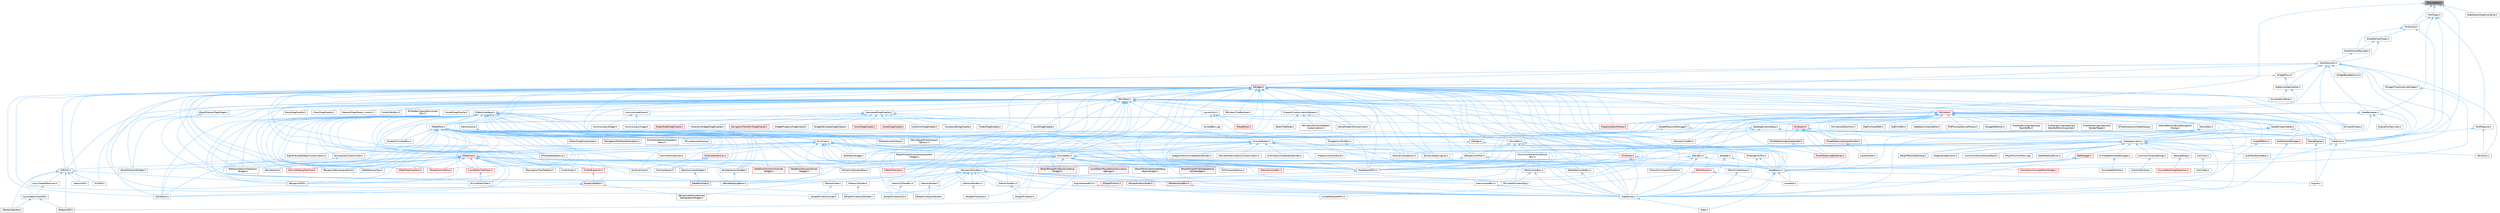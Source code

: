 digraph "TextureAtlas.h"
{
 // INTERACTIVE_SVG=YES
 // LATEX_PDF_SIZE
  bgcolor="transparent";
  edge [fontname=Helvetica,fontsize=10,labelfontname=Helvetica,labelfontsize=10];
  node [fontname=Helvetica,fontsize=10,shape=box,height=0.2,width=0.4];
  Node1 [id="Node000001",label="TextureAtlas.h",height=0.2,width=0.4,color="gray40", fillcolor="grey60", style="filled", fontcolor="black",tooltip=" "];
  Node1 -> Node2 [id="edge1_Node000001_Node000002",dir="back",color="steelblue1",style="solid",tooltip=" "];
  Node2 [id="Node000002",label="FontCache.h",height=0.2,width=0.4,color="grey40", fillcolor="white", style="filled",URL="$d0/db4/FontCache_8h.html",tooltip=" "];
  Node2 -> Node3 [id="edge2_Node000002_Node000003",dir="back",color="steelblue1",style="solid",tooltip=" "];
  Node3 [id="Node000003",label="DrawElementPayloads.h",height=0.2,width=0.4,color="grey40", fillcolor="white", style="filled",URL="$d9/d97/DrawElementPayloads_8h.html",tooltip=" "];
  Node3 -> Node4 [id="edge3_Node000003_Node000004",dir="back",color="steelblue1",style="solid",tooltip=" "];
  Node4 [id="Node000004",label="DrawElements.h",height=0.2,width=0.4,color="grey40", fillcolor="white", style="filled",URL="$d8/d4c/DrawElements_8h.html",tooltip=" "];
  Node4 -> Node5 [id="edge4_Node000004_Node000005",dir="back",color="steelblue1",style="solid",tooltip=" "];
  Node5 [id="Node000005",label="PaintUtils.h",height=0.2,width=0.4,color="grey40", fillcolor="white", style="filled",URL="$d9/da6/PaintUtils_8h.html",tooltip=" "];
  Node4 -> Node6 [id="edge5_Node000004_Node000006",dir="back",color="steelblue1",style="solid",tooltip=" "];
  Node6 [id="Node000006",label="SBoxPanel.h",height=0.2,width=0.4,color="grey40", fillcolor="white", style="filled",URL="$d8/de6/SBoxPanel_8h.html",tooltip=" "];
  Node6 -> Node7 [id="edge6_Node000006_Node000007",dir="back",color="steelblue1",style="solid",tooltip=" "];
  Node7 [id="Node000007",label="BoneDragDropOp.h",height=0.2,width=0.4,color="grey40", fillcolor="white", style="filled",URL="$d9/dba/BoneDragDropOp_8h.html",tooltip=" "];
  Node6 -> Node8 [id="edge7_Node000006_Node000008",dir="back",color="steelblue1",style="solid",tooltip=" "];
  Node8 [id="Node000008",label="ClassDragDropOp.h",height=0.2,width=0.4,color="grey40", fillcolor="white", style="filled",URL="$d5/d37/ClassDragDropOp_8h.html",tooltip=" "];
  Node6 -> Node9 [id="edge8_Node000006_Node000009",dir="back",color="steelblue1",style="solid",tooltip=" "];
  Node9 [id="Node000009",label="CommonLoadGuard.h",height=0.2,width=0.4,color="grey40", fillcolor="white", style="filled",URL="$d1/da1/CommonLoadGuard_8h.html",tooltip=" "];
  Node9 -> Node10 [id="edge9_Node000009_Node000010",dir="back",color="steelblue1",style="solid",tooltip=" "];
  Node10 [id="Node000010",label="CommonLazyImage.h",height=0.2,width=0.4,color="grey40", fillcolor="white", style="filled",URL="$d2/d74/CommonLazyImage_8h.html",tooltip=" "];
  Node9 -> Node11 [id="edge10_Node000009_Node000011",dir="back",color="steelblue1",style="solid",tooltip=" "];
  Node11 [id="Node000011",label="CommonLazyWidget.h",height=0.2,width=0.4,color="grey40", fillcolor="white", style="filled",URL="$d2/db7/CommonLazyWidget_8h.html",tooltip=" "];
  Node6 -> Node12 [id="edge11_Node000006_Node000012",dir="back",color="steelblue1",style="solid",tooltip=" "];
  Node12 [id="Node000012",label="DecoratedDragDropOp.h",height=0.2,width=0.4,color="grey40", fillcolor="white", style="filled",URL="$d6/d6a/DecoratedDragDropOp_8h.html",tooltip=" "];
  Node12 -> Node13 [id="edge12_Node000012_Node000013",dir="back",color="steelblue1",style="solid",tooltip=" "];
  Node13 [id="Node000013",label="ActorDragDropOp.h",height=0.2,width=0.4,color="red", fillcolor="#FFF0F0", style="filled",URL="$dd/d1a/ActorDragDropOp_8h.html",tooltip=" "];
  Node12 -> Node15 [id="edge13_Node000012_Node000015",dir="back",color="steelblue1",style="solid",tooltip=" "];
  Node15 [id="Node000015",label="AssetDragDropOp.h",height=0.2,width=0.4,color="red", fillcolor="#FFF0F0", style="filled",URL="$df/dda/AssetDragDropOp_8h.html",tooltip=" "];
  Node12 -> Node17 [id="edge14_Node000012_Node000017",dir="back",color="steelblue1",style="solid",tooltip=" "];
  Node17 [id="Node000017",label="CollectionDragDropOp.h",height=0.2,width=0.4,color="grey40", fillcolor="white", style="filled",URL="$d6/d23/CollectionDragDropOp_8h.html",tooltip=" "];
  Node12 -> Node18 [id="edge15_Node000012_Node000018",dir="back",color="steelblue1",style="solid",tooltip=" "];
  Node18 [id="Node000018",label="CompositeDragDropOp.h",height=0.2,width=0.4,color="grey40", fillcolor="white", style="filled",URL="$dd/d84/CompositeDragDropOp_8h.html",tooltip=" "];
  Node12 -> Node19 [id="edge16_Node000012_Node000019",dir="back",color="steelblue1",style="solid",tooltip=" "];
  Node19 [id="Node000019",label="FolderDragDropOp.h",height=0.2,width=0.4,color="grey40", fillcolor="white", style="filled",URL="$d9/d22/FolderDragDropOp_8h.html",tooltip=" "];
  Node12 -> Node20 [id="edge17_Node000012_Node000020",dir="back",color="steelblue1",style="solid",tooltip=" "];
  Node20 [id="Node000020",label="GraphNodeDragDropOp.h",height=0.2,width=0.4,color="red", fillcolor="#FFF0F0", style="filled",URL="$d3/dbf/GraphNodeDragDropOp_8h.html",tooltip=" "];
  Node12 -> Node27 [id="edge18_Node000012_Node000027",dir="back",color="steelblue1",style="solid",tooltip=" "];
  Node27 [id="Node000027",label="HierarchyWidgetDragDropOp.h",height=0.2,width=0.4,color="grey40", fillcolor="white", style="filled",URL="$dd/dee/HierarchyWidgetDragDropOp_8h.html",tooltip=" "];
  Node12 -> Node28 [id="edge19_Node000012_Node000028",dir="back",color="steelblue1",style="solid",tooltip=" "];
  Node28 [id="Node000028",label="LevelDragDropOp.h",height=0.2,width=0.4,color="grey40", fillcolor="white", style="filled",URL="$dc/da5/LevelDragDropOp_8h.html",tooltip=" "];
  Node12 -> Node29 [id="edge20_Node000012_Node000029",dir="back",color="steelblue1",style="solid",tooltip=" "];
  Node29 [id="Node000029",label="NavigationToolItemDragDropOp.h",height=0.2,width=0.4,color="red", fillcolor="#FFF0F0", style="filled",URL="$d5/ddf/NavigationToolItemDragDropOp_8h.html",tooltip=" "];
  Node12 -> Node32 [id="edge21_Node000012_Node000032",dir="back",color="steelblue1",style="solid",tooltip=" "];
  Node32 [id="Node000032",label="WidgetPropertyDragDropOp.h",height=0.2,width=0.4,color="grey40", fillcolor="white", style="filled",URL="$dc/d6e/WidgetPropertyDragDropOp_8h.html",tooltip=" "];
  Node12 -> Node33 [id="edge22_Node000012_Node000033",dir="back",color="steelblue1",style="solid",tooltip=" "];
  Node33 [id="Node000033",label="WidgetTemplateDragDropOp.h",height=0.2,width=0.4,color="grey40", fillcolor="white", style="filled",URL="$dc/d8f/WidgetTemplateDragDropOp_8h.html",tooltip=" "];
  Node6 -> Node34 [id="edge23_Node000006_Node000034",dir="back",color="steelblue1",style="solid",tooltip=" "];
  Node34 [id="Node000034",label="DiffUtils.h",height=0.2,width=0.4,color="grey40", fillcolor="white", style="filled",URL="$d4/d91/DiffUtils_8h.html",tooltip=" "];
  Node34 -> Node35 [id="edge24_Node000034_Node000035",dir="back",color="steelblue1",style="solid",tooltip=" "];
  Node35 [id="Node000035",label="AsyncDetailViewDiff.h",height=0.2,width=0.4,color="grey40", fillcolor="white", style="filled",URL="$dc/d54/AsyncDetailViewDiff_8h.html",tooltip=" "];
  Node35 -> Node36 [id="edge25_Node000035_Node000036",dir="back",color="steelblue1",style="solid",tooltip=" "];
  Node36 [id="Node000036",label="SDetailsDiff.h",height=0.2,width=0.4,color="grey40", fillcolor="white", style="filled",URL="$da/d09/SDetailsDiff_8h.html",tooltip=" "];
  Node35 -> Node37 [id="edge26_Node000035_Node000037",dir="back",color="steelblue1",style="solid",tooltip=" "];
  Node37 [id="Node000037",label="SDetailsSplitter.h",height=0.2,width=0.4,color="grey40", fillcolor="white", style="filled",URL="$d5/de5/SDetailsSplitter_8h.html",tooltip=" "];
  Node34 -> Node38 [id="edge27_Node000034_Node000038",dir="back",color="steelblue1",style="solid",tooltip=" "];
  Node38 [id="Node000038",label="AsyncTreeDifferences.h",height=0.2,width=0.4,color="grey40", fillcolor="white", style="filled",URL="$dd/d63/AsyncTreeDifferences_8h.html",tooltip=" "];
  Node38 -> Node35 [id="edge28_Node000038_Node000035",dir="back",color="steelblue1",style="solid",tooltip=" "];
  Node34 -> Node39 [id="edge29_Node000034_Node000039",dir="back",color="steelblue1",style="solid",tooltip=" "];
  Node39 [id="Node000039",label="DetailsDiff.h",height=0.2,width=0.4,color="grey40", fillcolor="white", style="filled",URL="$de/dfc/DetailsDiff_8h.html",tooltip=" "];
  Node34 -> Node40 [id="edge30_Node000034_Node000040",dir="back",color="steelblue1",style="solid",tooltip=" "];
  Node40 [id="Node000040",label="SBlueprintDiff.h",height=0.2,width=0.4,color="grey40", fillcolor="white", style="filled",URL="$de/d6d/SBlueprintDiff_8h.html",tooltip=" "];
  Node34 -> Node41 [id="edge31_Node000034_Node000041",dir="back",color="steelblue1",style="solid",tooltip=" "];
  Node41 [id="Node000041",label="SCSDiff.h",height=0.2,width=0.4,color="grey40", fillcolor="white", style="filled",URL="$da/dc5/SCSDiff_8h.html",tooltip=" "];
  Node34 -> Node36 [id="edge32_Node000034_Node000036",dir="back",color="steelblue1",style="solid",tooltip=" "];
  Node34 -> Node37 [id="edge33_Node000034_Node000037",dir="back",color="steelblue1",style="solid",tooltip=" "];
  Node6 -> Node42 [id="edge34_Node000006_Node000042",dir="back",color="steelblue1",style="solid",tooltip=" "];
  Node42 [id="Node000042",label="GameModeInfoCustomizer.h",height=0.2,width=0.4,color="grey40", fillcolor="white", style="filled",URL="$d5/df3/GameModeInfoCustomizer_8h.html",tooltip=" "];
  Node6 -> Node43 [id="edge35_Node000006_Node000043",dir="back",color="steelblue1",style="solid",tooltip=" "];
  Node43 [id="Node000043",label="LayoutUtils.h",height=0.2,width=0.4,color="grey40", fillcolor="white", style="filled",URL="$d2/d09/LayoutUtils_8h.html",tooltip=" "];
  Node43 -> Node44 [id="edge36_Node000043_Node000044",dir="back",color="steelblue1",style="solid",tooltip=" "];
  Node44 [id="Node000044",label="SLinkedBox.cpp",height=0.2,width=0.4,color="grey40", fillcolor="white", style="filled",URL="$de/dd2/SLinkedBox_8cpp.html",tooltip=" "];
  Node43 -> Node45 [id="edge37_Node000043_Node000045",dir="back",color="steelblue1",style="solid",tooltip=" "];
  Node45 [id="Node000045",label="SNodePanel.h",height=0.2,width=0.4,color="red", fillcolor="#FFF0F0", style="filled",URL="$da/db1/SNodePanel_8h.html",tooltip=" "];
  Node43 -> Node111 [id="edge38_Node000043_Node000111",dir="back",color="steelblue1",style="solid",tooltip=" "];
  Node111 [id="Node000111",label="SlateCore.h",height=0.2,width=0.4,color="grey40", fillcolor="white", style="filled",URL="$dc/d03/SlateCore_8h.html",tooltip=" "];
  Node111 -> Node112 [id="edge39_Node000111_Node000112",dir="back",color="steelblue1",style="solid",tooltip=" "];
  Node112 [id="Node000112",label="Engine.h",height=0.2,width=0.4,color="grey40", fillcolor="white", style="filled",URL="$d1/d34/Public_2Engine_8h.html",tooltip=" "];
  Node111 -> Node113 [id="edge40_Node000111_Node000113",dir="back",color="steelblue1",style="solid",tooltip=" "];
  Node113 [id="Node000113",label="SlateBasics.h",height=0.2,width=0.4,color="grey40", fillcolor="white", style="filled",URL="$da/d2f/SlateBasics_8h.html",tooltip=" "];
  Node113 -> Node112 [id="edge41_Node000113_Node000112",dir="back",color="steelblue1",style="solid",tooltip=" "];
  Node113 -> Node114 [id="edge42_Node000113_Node000114",dir="back",color="steelblue1",style="solid",tooltip=" "];
  Node114 [id="Node000114",label="Slate.h",height=0.2,width=0.4,color="grey40", fillcolor="white", style="filled",URL="$d2/dc0/Slate_8h.html",tooltip=" "];
  Node113 -> Node115 [id="edge43_Node000113_Node000115",dir="back",color="steelblue1",style="solid",tooltip=" "];
  Node115 [id="Node000115",label="SlateExtras.h",height=0.2,width=0.4,color="grey40", fillcolor="white", style="filled",URL="$d8/dec/SlateExtras_8h.html",tooltip=" "];
  Node115 -> Node114 [id="edge44_Node000115_Node000114",dir="back",color="steelblue1",style="solid",tooltip=" "];
  Node113 -> Node116 [id="edge45_Node000113_Node000116",dir="back",color="steelblue1",style="solid",tooltip=" "];
  Node116 [id="Node000116",label="UnrealEd.h",height=0.2,width=0.4,color="grey40", fillcolor="white", style="filled",URL="$d2/d5f/UnrealEd_8h.html",tooltip=" "];
  Node43 -> Node117 [id="edge46_Node000043_Node000117",dir="back",color="steelblue1",style="solid",tooltip=" "];
  Node117 [id="Node000117",label="SlateSharedPCH.h",height=0.2,width=0.4,color="grey40", fillcolor="white", style="filled",URL="$d1/dfc/SlateSharedPCH_8h.html",tooltip=" "];
  Node117 -> Node118 [id="edge47_Node000117_Node000118",dir="back",color="steelblue1",style="solid",tooltip=" "];
  Node118 [id="Node000118",label="EngineSharedPCH.h",height=0.2,width=0.4,color="grey40", fillcolor="white", style="filled",URL="$dc/dbb/EngineSharedPCH_8h.html",tooltip=" "];
  Node118 -> Node119 [id="edge48_Node000118_Node000119",dir="back",color="steelblue1",style="solid",tooltip=" "];
  Node119 [id="Node000119",label="UnrealEdSharedPCH.h",height=0.2,width=0.4,color="grey40", fillcolor="white", style="filled",URL="$d1/de6/UnrealEdSharedPCH_8h.html",tooltip=" "];
  Node6 -> Node28 [id="edge49_Node000006_Node000028",dir="back",color="steelblue1",style="solid",tooltip=" "];
  Node6 -> Node120 [id="edge50_Node000006_Node000120",dir="back",color="steelblue1",style="solid",tooltip=" "];
  Node120 [id="Node000120",label="MaterialGraphNode_Custom.h",height=0.2,width=0.4,color="grey40", fillcolor="white", style="filled",URL="$d5/d6c/MaterialGraphNode__Custom_8h.html",tooltip=" "];
  Node6 -> Node121 [id="edge51_Node000006_Node000121",dir="back",color="steelblue1",style="solid",tooltip=" "];
  Node121 [id="Node000121",label="PropertyCustomizationHelpers.h",height=0.2,width=0.4,color="grey40", fillcolor="white", style="filled",URL="$d7/dd0/PropertyCustomizationHelpers_8h.html",tooltip=" "];
  Node121 -> Node122 [id="edge52_Node000121_Node000122",dir="back",color="steelblue1",style="solid",tooltip=" "];
  Node122 [id="Node000122",label="DetailTreeNode.h",height=0.2,width=0.4,color="grey40", fillcolor="white", style="filled",URL="$d8/d32/DetailTreeNode_8h.html",tooltip=" "];
  Node121 -> Node42 [id="edge53_Node000121_Node000042",dir="back",color="steelblue1",style="solid",tooltip=" "];
  Node121 -> Node123 [id="edge54_Node000121_Node000123",dir="back",color="steelblue1",style="solid",tooltip=" "];
  Node123 [id="Node000123",label="PerlinNoiseChannelDetails\lCustomization.h",height=0.2,width=0.4,color="grey40", fillcolor="white", style="filled",URL="$d6/df3/PerlinNoiseChannelDetailsCustomization_8h.html",tooltip=" "];
  Node6 -> Node124 [id="edge55_Node000006_Node000124",dir="back",color="steelblue1",style="solid",tooltip=" "];
  Node124 [id="Node000124",label="SAudioTextBox.h",height=0.2,width=0.4,color="grey40", fillcolor="white", style="filled",URL="$da/da3/SAudioTextBox_8h.html",tooltip=" "];
  Node6 -> Node125 [id="edge56_Node000006_Node000125",dir="back",color="steelblue1",style="solid",tooltip=" "];
  Node125 [id="Node000125",label="SBreadcrumbTrail.h",height=0.2,width=0.4,color="grey40", fillcolor="white", style="filled",URL="$d4/de2/SBreadcrumbTrail_8h.html",tooltip=" "];
  Node125 -> Node126 [id="edge57_Node000125_Node000126",dir="back",color="steelblue1",style="solid",tooltip=" "];
  Node126 [id="Node000126",label="STableTreeView.h",height=0.2,width=0.4,color="red", fillcolor="#FFF0F0", style="filled",URL="$dd/d46/STableTreeView_8h.html",tooltip=" "];
  Node125 -> Node115 [id="edge58_Node000125_Node000115",dir="back",color="steelblue1",style="solid",tooltip=" "];
  Node6 -> Node129 [id="edge59_Node000006_Node000129",dir="back",color="steelblue1",style="solid",tooltip=" "];
  Node129 [id="Node000129",label="SComboButton.h",height=0.2,width=0.4,color="grey40", fillcolor="white", style="filled",URL="$dc/d43/SComboButton_8h.html",tooltip=" "];
  Node129 -> Node130 [id="edge60_Node000129_Node000130",dir="back",color="steelblue1",style="solid",tooltip=" "];
  Node130 [id="Node000130",label="CategoryMenuComboButtonBuilder.h",height=0.2,width=0.4,color="grey40", fillcolor="white", style="filled",URL="$df/d7b/CategoryMenuComboButtonBuilder_8h.html",tooltip=" "];
  Node129 -> Node131 [id="edge61_Node000129_Node000131",dir="back",color="steelblue1",style="solid",tooltip=" "];
  Node131 [id="Node000131",label="MovieSceneConditionCustomization.h",height=0.2,width=0.4,color="grey40", fillcolor="white", style="filled",URL="$db/d7d/MovieSceneConditionCustomization_8h.html",tooltip=" "];
  Node129 -> Node132 [id="edge62_Node000129_Node000132",dir="back",color="steelblue1",style="solid",tooltip=" "];
  Node132 [id="Node000132",label="OverridesComboButtonBuilder.h",height=0.2,width=0.4,color="grey40", fillcolor="white", style="filled",URL="$d5/dac/OverridesComboButtonBuilder_8h.html",tooltip=" "];
  Node129 -> Node133 [id="edge63_Node000129_Node000133",dir="back",color="steelblue1",style="solid",tooltip=" "];
  Node133 [id="Node000133",label="SBoneMappingBase.h",height=0.2,width=0.4,color="grey40", fillcolor="white", style="filled",URL="$d7/d49/SBoneMappingBase_8h.html",tooltip=" "];
  Node129 -> Node134 [id="edge64_Node000129_Node000134",dir="back",color="steelblue1",style="solid",tooltip=" "];
  Node134 [id="Node000134",label="SComboBox.h",height=0.2,width=0.4,color="grey40", fillcolor="white", style="filled",URL="$d2/dd5/SComboBox_8h.html",tooltip=" "];
  Node134 -> Node135 [id="edge65_Node000134_Node000135",dir="back",color="steelblue1",style="solid",tooltip=" "];
  Node135 [id="Node000135",label="DataflowTransformOutliner\lWidget.h",height=0.2,width=0.4,color="red", fillcolor="#FFF0F0", style="filled",URL="$d8/df9/DataflowTransformOutlinerWidget_8h.html",tooltip=" "];
  Node134 -> Node137 [id="edge66_Node000134_Node000137",dir="back",color="steelblue1",style="solid",tooltip=" "];
  Node137 [id="Node000137",label="DataflowVerticesOutliner\lWidget.h",height=0.2,width=0.4,color="red", fillcolor="#FFF0F0", style="filled",URL="$dd/deb/DataflowVerticesOutlinerWidget_8h.html",tooltip=" "];
  Node134 -> Node138 [id="edge67_Node000134_Node000138",dir="back",color="steelblue1",style="solid",tooltip=" "];
  Node138 [id="Node000138",label="LevelEditorPlayNetworkEmulation\lSettings.h",height=0.2,width=0.4,color="red", fillcolor="#FFF0F0", style="filled",URL="$d4/d35/LevelEditorPlayNetworkEmulationSettings_8h.html",tooltip=" "];
  Node134 -> Node140 [id="edge68_Node000134_Node000140",dir="back",color="steelblue1",style="solid",tooltip=" "];
  Node140 [id="Node000140",label="SAudioOscilloscopePanelWidget.h",height=0.2,width=0.4,color="red", fillcolor="#FFF0F0", style="filled",URL="$db/d7e/SAudioOscilloscopePanelWidget_8h.html",tooltip=" "];
  Node134 -> Node143 [id="edge69_Node000134_Node000143",dir="back",color="steelblue1",style="solid",tooltip=" "];
  Node143 [id="Node000143",label="SBlueprintEditorSelected\lDebugObjectWidget.h",height=0.2,width=0.4,color="grey40", fillcolor="white", style="filled",URL="$de/d6c/SBlueprintEditorSelectedDebugObjectWidget_8h.html",tooltip=" "];
  Node134 -> Node144 [id="edge70_Node000134_Node000144",dir="back",color="steelblue1",style="solid",tooltip=" "];
  Node144 [id="Node000144",label="SCSVImportOptions.h",height=0.2,width=0.4,color="grey40", fillcolor="white", style="filled",URL="$d7/dfe/SCSVImportOptions_8h.html",tooltip=" "];
  Node134 -> Node145 [id="edge71_Node000134_Node000145",dir="back",color="steelblue1",style="solid",tooltip=" "];
  Node145 [id="Node000145",label="SEditableComboBox.h",height=0.2,width=0.4,color="grey40", fillcolor="white", style="filled",URL="$d0/d8c/SEditableComboBox_8h.html",tooltip=" "];
  Node145 -> Node115 [id="edge72_Node000145_Node000115",dir="back",color="steelblue1",style="solid",tooltip=" "];
  Node134 -> Node146 [id="edge73_Node000134_Node000146",dir="back",color="steelblue1",style="solid",tooltip=" "];
  Node146 [id="Node000146",label="SFilterConfiguratorRow.h",height=0.2,width=0.4,color="grey40", fillcolor="white", style="filled",URL="$d2/d18/SFilterConfiguratorRow_8h.html",tooltip=" "];
  Node134 -> Node147 [id="edge74_Node000134_Node000147",dir="back",color="steelblue1",style="solid",tooltip=" "];
  Node147 [id="Node000147",label="SNameComboBox.h",height=0.2,width=0.4,color="red", fillcolor="#FFF0F0", style="filled",URL="$d8/d4b/SNameComboBox_8h.html",tooltip=" "];
  Node134 -> Node26 [id="edge75_Node000134_Node000026",dir="back",color="steelblue1",style="solid",tooltip=" "];
  Node26 [id="Node000026",label="SRigVMEditorSelectedDebug\lObjectWidget.h",height=0.2,width=0.4,color="grey40", fillcolor="white", style="filled",URL="$d9/dcd/SRigVMEditorSelectedDebugObjectWidget_8h.html",tooltip=" "];
  Node134 -> Node148 [id="edge76_Node000134_Node000148",dir="back",color="steelblue1",style="solid",tooltip=" "];
  Node148 [id="Node000148",label="SRigVMGraphPinEditableName\lValueWidget.h",height=0.2,width=0.4,color="red", fillcolor="#FFF0F0", style="filled",URL="$da/d0c/SRigVMGraphPinEditableNameValueWidget_8h.html",tooltip=" "];
  Node134 -> Node149 [id="edge77_Node000134_Node000149",dir="back",color="steelblue1",style="solid",tooltip=" "];
  Node149 [id="Node000149",label="SRigVMGraphPinNameListValue\lWidget.h",height=0.2,width=0.4,color="red", fillcolor="#FFF0F0", style="filled",URL="$dc/dac/SRigVMGraphPinNameListValueWidget_8h.html",tooltip=" "];
  Node134 -> Node126 [id="edge78_Node000134_Node000126",dir="back",color="steelblue1",style="solid",tooltip=" "];
  Node134 -> Node151 [id="edge79_Node000134_Node000151",dir="back",color="steelblue1",style="solid",tooltip=" "];
  Node151 [id="Node000151",label="STextComboBox.h",height=0.2,width=0.4,color="grey40", fillcolor="white", style="filled",URL="$d6/d14/STextComboBox_8h.html",tooltip=" "];
  Node151 -> Node152 [id="edge80_Node000151_Node000152",dir="back",color="steelblue1",style="solid",tooltip=" "];
  Node152 [id="Node000152",label="SFixupSelfContextDlg.h",height=0.2,width=0.4,color="grey40", fillcolor="white", style="filled",URL="$d5/da4/SFixupSelfContextDlg_8h.html",tooltip=" "];
  Node151 -> Node115 [id="edge81_Node000151_Node000115",dir="back",color="steelblue1",style="solid",tooltip=" "];
  Node134 -> Node153 [id="edge82_Node000134_Node000153",dir="back",color="steelblue1",style="solid",tooltip=" "];
  Node153 [id="Node000153",label="STextComboPopup.h",height=0.2,width=0.4,color="grey40", fillcolor="white", style="filled",URL="$d1/d76/STextComboPopup_8h.html",tooltip=" "];
  Node153 -> Node115 [id="edge83_Node000153_Node000115",dir="back",color="steelblue1",style="solid",tooltip=" "];
  Node134 -> Node154 [id="edge84_Node000134_Node000154",dir="back",color="steelblue1",style="solid",tooltip=" "];
  Node154 [id="Node000154",label="SelectionViewWidget.h",height=0.2,width=0.4,color="grey40", fillcolor="white", style="filled",URL="$dc/db5/SelectionViewWidget_8h.html",tooltip=" "];
  Node154 -> Node155 [id="edge85_Node000154_Node000155",dir="back",color="steelblue1",style="solid",tooltip=" "];
  Node155 [id="Node000155",label="DataflowView.h",height=0.2,width=0.4,color="red", fillcolor="#FFF0F0", style="filled",URL="$d4/d2e/DataflowView_8h.html",tooltip=" "];
  Node134 -> Node113 [id="edge86_Node000134_Node000113",dir="back",color="steelblue1",style="solid",tooltip=" "];
  Node134 -> Node115 [id="edge87_Node000134_Node000115",dir="back",color="steelblue1",style="solid",tooltip=" "];
  Node134 -> Node117 [id="edge88_Node000134_Node000117",dir="back",color="steelblue1",style="solid",tooltip=" "];
  Node129 -> Node161 [id="edge89_Node000129_Node000161",dir="back",color="steelblue1",style="solid",tooltip=" "];
  Node161 [id="Node000161",label="SComponentClassCombo.h",height=0.2,width=0.4,color="grey40", fillcolor="white", style="filled",URL="$dc/df2/SComponentClassCombo_8h.html",tooltip=" "];
  Node161 -> Node162 [id="edge90_Node000161_Node000162",dir="back",color="steelblue1",style="solid",tooltip=" "];
  Node162 [id="Node000162",label="SSCSEditor.h",height=0.2,width=0.4,color="grey40", fillcolor="white", style="filled",URL="$d0/d2e/SSCSEditor_8h.html",tooltip=" "];
  Node129 -> Node163 [id="edge91_Node000129_Node000163",dir="back",color="steelblue1",style="solid",tooltip=" "];
  Node163 [id="Node000163",label="SGridLineSpacingList.h",height=0.2,width=0.4,color="grey40", fillcolor="white", style="filled",URL="$db/d48/SGridLineSpacingList_8h.html",tooltip=" "];
  Node129 -> Node164 [id="edge92_Node000129_Node000164",dir="back",color="steelblue1",style="solid",tooltip=" "];
  Node164 [id="Node000164",label="SNumericDropDown.h",height=0.2,width=0.4,color="grey40", fillcolor="white", style="filled",URL="$d3/d12/SNumericDropDown_8h.html",tooltip=" "];
  Node129 -> Node165 [id="edge93_Node000129_Node000165",dir="back",color="steelblue1",style="solid",tooltip=" "];
  Node165 [id="Node000165",label="SPopUpErrorText.h",height=0.2,width=0.4,color="grey40", fillcolor="white", style="filled",URL="$d7/d15/SPopUpErrorText_8h.html",tooltip=" "];
  Node165 -> Node113 [id="edge94_Node000165_Node000113",dir="back",color="steelblue1",style="solid",tooltip=" "];
  Node165 -> Node115 [id="edge95_Node000165_Node000115",dir="back",color="steelblue1",style="solid",tooltip=" "];
  Node129 -> Node148 [id="edge96_Node000129_Node000148",dir="back",color="steelblue1",style="solid",tooltip=" "];
  Node129 -> Node149 [id="edge97_Node000129_Node000149",dir="back",color="steelblue1",style="solid",tooltip=" "];
  Node129 -> Node113 [id="edge98_Node000129_Node000113",dir="back",color="steelblue1",style="solid",tooltip=" "];
  Node129 -> Node115 [id="edge99_Node000129_Node000115",dir="back",color="steelblue1",style="solid",tooltip=" "];
  Node129 -> Node117 [id="edge100_Node000129_Node000117",dir="back",color="steelblue1",style="solid",tooltip=" "];
  Node6 -> Node145 [id="edge101_Node000006_Node000145",dir="back",color="steelblue1",style="solid",tooltip=" "];
  Node6 -> Node166 [id="edge102_Node000006_Node000166",dir="back",color="steelblue1",style="solid",tooltip=" "];
  Node166 [id="Node000166",label="SFilterBarClippingHorizontal\lBox.h",height=0.2,width=0.4,color="grey40", fillcolor="white", style="filled",URL="$dd/d94/SFilterBarClippingHorizontalBox_8h.html",tooltip=" "];
  Node6 -> Node163 [id="edge103_Node000006_Node000163",dir="back",color="steelblue1",style="solid",tooltip=" "];
  Node6 -> Node167 [id="edge104_Node000006_Node000167",dir="back",color="steelblue1",style="solid",tooltip=" "];
  Node167 [id="Node000167",label="SHeader.h",height=0.2,width=0.4,color="grey40", fillcolor="white", style="filled",URL="$de/d21/SHeader_8h.html",tooltip=" "];
  Node167 -> Node113 [id="edge105_Node000167_Node000113",dir="back",color="steelblue1",style="solid",tooltip=" "];
  Node167 -> Node115 [id="edge106_Node000167_Node000115",dir="back",color="steelblue1",style="solid",tooltip=" "];
  Node6 -> Node164 [id="edge107_Node000006_Node000164",dir="back",color="steelblue1",style="solid",tooltip=" "];
  Node6 -> Node168 [id="edge108_Node000006_Node000168",dir="back",color="steelblue1",style="solid",tooltip=" "];
  Node168 [id="Node000168",label="SNumericEntryBox.h",height=0.2,width=0.4,color="grey40", fillcolor="white", style="filled",URL="$d8/d1a/SNumericEntryBox_8h.html",tooltip=" "];
  Node168 -> Node83 [id="edge109_Node000168_Node000083",dir="back",color="steelblue1",style="solid",tooltip=" "];
  Node83 [id="Node000083",label="SGraphPinNum.h",height=0.2,width=0.4,color="red", fillcolor="#FFF0F0", style="filled",URL="$d7/da4/SGraphPinNum_8h.html",tooltip=" "];
  Node168 -> Node85 [id="edge110_Node000168_Node000085",dir="back",color="steelblue1",style="solid",tooltip=" "];
  Node85 [id="Node000085",label="SGraphPinNumSlider.h",height=0.2,width=0.4,color="red", fillcolor="#FFF0F0", style="filled",URL="$d5/d00/SGraphPinNumSlider_8h.html",tooltip=" "];
  Node168 -> Node93 [id="edge111_Node000168_Node000093",dir="back",color="steelblue1",style="solid",tooltip=" "];
  Node93 [id="Node000093",label="SGraphPinVector2DSlider.h",height=0.2,width=0.4,color="grey40", fillcolor="white", style="filled",URL="$d7/d05/SGraphPinVector2DSlider_8h.html",tooltip=" "];
  Node168 -> Node96 [id="edge112_Node000168_Node000096",dir="back",color="steelblue1",style="solid",tooltip=" "];
  Node96 [id="Node000096",label="SGraphPinVectorSlider.h",height=0.2,width=0.4,color="grey40", fillcolor="white", style="filled",URL="$dc/d38/SGraphPinVectorSlider_8h.html",tooltip=" "];
  Node168 -> Node169 [id="edge113_Node000168_Node000169",dir="back",color="steelblue1",style="solid",tooltip=" "];
  Node169 [id="Node000169",label="SRotatorInputBox.h",height=0.2,width=0.4,color="red", fillcolor="#FFF0F0", style="filled",URL="$de/dd2/SRotatorInputBox_8h.html",tooltip=" "];
  Node169 -> Node115 [id="edge114_Node000169_Node000115",dir="back",color="steelblue1",style="solid",tooltip=" "];
  Node168 -> Node170 [id="edge115_Node000168_Node000170",dir="back",color="steelblue1",style="solid",tooltip=" "];
  Node170 [id="Node000170",label="SVector2DSlider.h",height=0.2,width=0.4,color="grey40", fillcolor="white", style="filled",URL="$de/d67/SVector2DSlider_8h.html",tooltip=" "];
  Node170 -> Node93 [id="edge116_Node000170_Node000093",dir="back",color="steelblue1",style="solid",tooltip=" "];
  Node168 -> Node171 [id="edge117_Node000168_Node000171",dir="back",color="steelblue1",style="solid",tooltip=" "];
  Node171 [id="Node000171",label="SVector2DTextBox.h",height=0.2,width=0.4,color="grey40", fillcolor="white", style="filled",URL="$d6/d71/SVector2DTextBox_8h.html",tooltip=" "];
  Node171 -> Node92 [id="edge118_Node000171_Node000092",dir="back",color="steelblue1",style="solid",tooltip=" "];
  Node92 [id="Node000092",label="SGraphPinVector2D.h",height=0.2,width=0.4,color="grey40", fillcolor="white", style="filled",URL="$d7/d67/SGraphPinVector2D_8h.html",tooltip=" "];
  Node168 -> Node172 [id="edge119_Node000168_Node000172",dir="back",color="steelblue1",style="solid",tooltip=" "];
  Node172 [id="Node000172",label="SVector4Slider.h",height=0.2,width=0.4,color="grey40", fillcolor="white", style="filled",URL="$d4/dec/SVector4Slider_8h.html",tooltip=" "];
  Node172 -> Node95 [id="edge120_Node000172_Node000095",dir="back",color="steelblue1",style="solid",tooltip=" "];
  Node95 [id="Node000095",label="SGraphPinVector4Slider.h",height=0.2,width=0.4,color="grey40", fillcolor="white", style="filled",URL="$d9/db8/SGraphPinVector4Slider_8h.html",tooltip=" "];
  Node168 -> Node173 [id="edge121_Node000168_Node000173",dir="back",color="steelblue1",style="solid",tooltip=" "];
  Node173 [id="Node000173",label="SVector4TextBox.h",height=0.2,width=0.4,color="grey40", fillcolor="white", style="filled",URL="$dd/da4/SVector4TextBox_8h.html",tooltip=" "];
  Node173 -> Node94 [id="edge122_Node000173_Node000094",dir="back",color="steelblue1",style="solid",tooltip=" "];
  Node94 [id="Node000094",label="SGraphPinVector4.h",height=0.2,width=0.4,color="grey40", fillcolor="white", style="filled",URL="$d4/d94/SGraphPinVector4_8h.html",tooltip=" "];
  Node168 -> Node174 [id="edge123_Node000168_Node000174",dir="back",color="steelblue1",style="solid",tooltip=" "];
  Node174 [id="Node000174",label="SVectorInputBox.h",height=0.2,width=0.4,color="grey40", fillcolor="white", style="filled",URL="$df/d44/SVectorInputBox_8h.html",tooltip=" "];
  Node174 -> Node115 [id="edge124_Node000174_Node000115",dir="back",color="steelblue1",style="solid",tooltip=" "];
  Node168 -> Node175 [id="edge125_Node000168_Node000175",dir="back",color="steelblue1",style="solid",tooltip=" "];
  Node175 [id="Node000175",label="SVectorSlider.h",height=0.2,width=0.4,color="grey40", fillcolor="white", style="filled",URL="$d2/db5/SVectorSlider_8h.html",tooltip=" "];
  Node175 -> Node96 [id="edge126_Node000175_Node000096",dir="back",color="steelblue1",style="solid",tooltip=" "];
  Node168 -> Node176 [id="edge127_Node000168_Node000176",dir="back",color="steelblue1",style="solid",tooltip=" "];
  Node176 [id="Node000176",label="SVectorTextBox.h",height=0.2,width=0.4,color="grey40", fillcolor="white", style="filled",URL="$df/db8/SVectorTextBox_8h.html",tooltip=" "];
  Node176 -> Node91 [id="edge128_Node000176_Node000091",dir="back",color="steelblue1",style="solid",tooltip=" "];
  Node91 [id="Node000091",label="SGraphPinVector.h",height=0.2,width=0.4,color="grey40", fillcolor="white", style="filled",URL="$d8/de7/SGraphPinVector_8h.html",tooltip=" "];
  Node168 -> Node115 [id="edge129_Node000168_Node000115",dir="back",color="steelblue1",style="solid",tooltip=" "];
  Node6 -> Node177 [id="edge130_Node000006_Node000177",dir="back",color="steelblue1",style="solid",tooltip=" "];
  Node177 [id="Node000177",label="SRigVMVariantTagWidget.h",height=0.2,width=0.4,color="grey40", fillcolor="white", style="filled",URL="$d4/d38/SRigVMVariantTagWidget_8h.html",tooltip=" "];
  Node177 -> Node178 [id="edge131_Node000177_Node000178",dir="back",color="steelblue1",style="solid",tooltip=" "];
  Node178 [id="Node000178",label="SRigVMVariantWidget.h",height=0.2,width=0.4,color="grey40", fillcolor="white", style="filled",URL="$d5/d61/SRigVMVariantWidget_8h.html",tooltip=" "];
  Node6 -> Node178 [id="edge132_Node000006_Node000178",dir="back",color="steelblue1",style="solid",tooltip=" "];
  Node6 -> Node162 [id="edge133_Node000006_Node000162",dir="back",color="steelblue1",style="solid",tooltip=" "];
  Node6 -> Node179 [id="edge134_Node000006_Node000179",dir="back",color="steelblue1",style="solid",tooltip=" "];
  Node179 [id="Node000179",label="SScrollBox.h",height=0.2,width=0.4,color="grey40", fillcolor="white", style="filled",URL="$d3/da2/SScrollBox_8h.html",tooltip=" "];
  Node179 -> Node125 [id="edge135_Node000179_Node000125",dir="back",color="steelblue1",style="solid",tooltip=" "];
  Node179 -> Node180 [id="edge136_Node000179_Node000180",dir="back",color="steelblue1",style="solid",tooltip=" "];
  Node180 [id="Node000180",label="SCommonHierarchicalScroll\lBox.h",height=0.2,width=0.4,color="grey40", fillcolor="white", style="filled",URL="$d8/dd5/SCommonHierarchicalScrollBox_8h.html",tooltip=" "];
  Node179 -> Node113 [id="edge137_Node000179_Node000113",dir="back",color="steelblue1",style="solid",tooltip=" "];
  Node179 -> Node115 [id="edge138_Node000179_Node000115",dir="back",color="steelblue1",style="solid",tooltip=" "];
  Node179 -> Node117 [id="edge139_Node000179_Node000117",dir="back",color="steelblue1",style="solid",tooltip=" "];
  Node6 -> Node181 [id="edge140_Node000006_Node000181",dir="back",color="steelblue1",style="solid",tooltip=" "];
  Node181 [id="Node000181",label="SSegmentedControl.h",height=0.2,width=0.4,color="grey40", fillcolor="white", style="filled",URL="$d3/d4f/SSegmentedControl_8h.html",tooltip=" "];
  Node6 -> Node182 [id="edge141_Node000006_Node000182",dir="back",color="steelblue1",style="solid",tooltip=" "];
  Node182 [id="Node000182",label="SSkeletonWidget.h",height=0.2,width=0.4,color="grey40", fillcolor="white", style="filled",URL="$dd/da7/SSkeletonWidget_8h.html",tooltip=" "];
  Node6 -> Node183 [id="edge142_Node000006_Node000183",dir="back",color="steelblue1",style="solid",tooltip=" "];
  Node183 [id="Node000183",label="SSpinBox.h",height=0.2,width=0.4,color="grey40", fillcolor="white", style="filled",URL="$d5/da5/SSpinBox_8h.html",tooltip=" "];
  Node183 -> Node168 [id="edge143_Node000183_Node000168",dir="back",color="steelblue1",style="solid",tooltip=" "];
  Node183 -> Node184 [id="edge144_Node000183_Node000184",dir="back",color="steelblue1",style="solid",tooltip=" "];
  Node184 [id="Node000184",label="STransformViewportToolbar.h",height=0.2,width=0.4,color="grey40", fillcolor="white", style="filled",URL="$d8/da8/STransformViewportToolbar_8h.html",tooltip=" "];
  Node183 -> Node113 [id="edge145_Node000183_Node000113",dir="back",color="steelblue1",style="solid",tooltip=" "];
  Node183 -> Node115 [id="edge146_Node000183_Node000115",dir="back",color="steelblue1",style="solid",tooltip=" "];
  Node6 -> Node185 [id="edge147_Node000006_Node000185",dir="back",color="steelblue1",style="solid",tooltip=" "];
  Node185 [id="Node000185",label="STableRow.h",height=0.2,width=0.4,color="grey40", fillcolor="white", style="filled",URL="$d8/d43/STableRow_8h.html",tooltip=" "];
  Node185 -> Node186 [id="edge148_Node000185_Node000186",dir="back",color="steelblue1",style="solid",tooltip=" "];
  Node186 [id="Node000186",label="BoneSelectionWidget.h",height=0.2,width=0.4,color="grey40", fillcolor="white", style="filled",URL="$d4/dd3/BoneSelectionWidget_8h.html",tooltip=" "];
  Node186 -> Node133 [id="edge149_Node000186_Node000133",dir="back",color="steelblue1",style="solid",tooltip=" "];
  Node185 -> Node187 [id="edge150_Node000185_Node000187",dir="back",color="steelblue1",style="solid",tooltip=" "];
  Node187 [id="Node000187",label="CurveEditorTreeTraits.h",height=0.2,width=0.4,color="red", fillcolor="#FFF0F0", style="filled",URL="$d4/d4a/CurveEditorTreeTraits_8h.html",tooltip=" "];
  Node187 -> Node188 [id="edge151_Node000187_Node000188",dir="back",color="steelblue1",style="solid",tooltip=" "];
  Node188 [id="Node000188",label="SCurveEditorTree.h",height=0.2,width=0.4,color="grey40", fillcolor="white", style="filled",URL="$da/da4/SCurveEditorTree_8h.html",tooltip=" "];
  Node185 -> Node135 [id="edge152_Node000185_Node000135",dir="back",color="steelblue1",style="solid",tooltip=" "];
  Node185 -> Node137 [id="edge153_Node000185_Node000137",dir="back",color="steelblue1",style="solid",tooltip=" "];
  Node185 -> Node191 [id="edge154_Node000185_Node000191",dir="back",color="steelblue1",style="solid",tooltip=" "];
  Node191 [id="Node000191",label="DlgReferenceTree.h",height=0.2,width=0.4,color="grey40", fillcolor="white", style="filled",URL="$db/dd3/DlgReferenceTree_8h.html",tooltip=" "];
  Node185 -> Node192 [id="edge155_Node000185_Node000192",dir="back",color="steelblue1",style="solid",tooltip=" "];
  Node192 [id="Node000192",label="FindInBlueprints.h",height=0.2,width=0.4,color="red", fillcolor="#FFF0F0", style="filled",URL="$d0/d27/FindInBlueprints_8h.html",tooltip=" "];
  Node192 -> Node193 [id="edge156_Node000192_Node000193",dir="back",color="steelblue1",style="solid",tooltip=" "];
  Node193 [id="Node000193",label="BlueprintEditor.h",height=0.2,width=0.4,color="red", fillcolor="#FFF0F0", style="filled",URL="$df/d7d/BlueprintEditor_8h.html",tooltip=" "];
  Node193 -> Node143 [id="edge157_Node000193_Node000143",dir="back",color="steelblue1",style="solid",tooltip=" "];
  Node193 -> Node162 [id="edge158_Node000193_Node000162",dir="back",color="steelblue1",style="solid",tooltip=" "];
  Node185 -> Node206 [id="edge159_Node000185_Node000206",dir="back",color="steelblue1",style="solid",tooltip=" "];
  Node206 [id="Node000206",label="FindInGraph.h",height=0.2,width=0.4,color="grey40", fillcolor="white", style="filled",URL="$de/d36/FindInGraph_8h.html",tooltip=" "];
  Node185 -> Node207 [id="edge160_Node000185_Node000207",dir="back",color="steelblue1",style="solid",tooltip=" "];
  Node207 [id="Node000207",label="IDetailDragDropHandler.h",height=0.2,width=0.4,color="grey40", fillcolor="white", style="filled",URL="$dd/d80/IDetailDragDropHandler_8h.html",tooltip=" "];
  Node185 -> Node208 [id="edge161_Node000185_Node000208",dir="back",color="steelblue1",style="solid",tooltip=" "];
  Node208 [id="Node000208",label="IOutlinerExtension.h",height=0.2,width=0.4,color="red", fillcolor="#FFF0F0", style="filled",URL="$db/d1a/IOutlinerExtension_8h.html",tooltip=" "];
  Node208 -> Node261 [id="edge162_Node000208_Node000261",dir="back",color="steelblue1",style="solid",tooltip=" "];
  Node261 [id="Node000261",label="OutlinerSpacer.h",height=0.2,width=0.4,color="grey40", fillcolor="white", style="filled",URL="$dd/d3e/OutlinerSpacer_8h.html",tooltip=" "];
  Node208 -> Node263 [id="edge163_Node000208_Node000263",dir="back",color="steelblue1",style="solid",tooltip=" "];
  Node263 [id="Node000263",label="SOutlinerView.h",height=0.2,width=0.4,color="grey40", fillcolor="white", style="filled",URL="$d5/de1/SOutlinerView_8h.html",tooltip=" "];
  Node185 -> Node267 [id="edge164_Node000185_Node000267",dir="back",color="steelblue1",style="solid",tooltip=" "];
  Node267 [id="Node000267",label="NavigationToolItemParameters.h",height=0.2,width=0.4,color="red", fillcolor="#FFF0F0", style="filled",URL="$dd/d8c/NavigationToolItemParameters_8h.html",tooltip=" "];
  Node185 -> Node261 [id="edge165_Node000185_Node000261",dir="back",color="steelblue1",style="solid",tooltip=" "];
  Node185 -> Node270 [id="edge166_Node000185_Node000270",dir="back",color="steelblue1",style="solid",tooltip=" "];
  Node270 [id="Node000270",label="PropertyInfoViewStyle.h",height=0.2,width=0.4,color="grey40", fillcolor="white", style="filled",URL="$d0/da8/PropertyInfoViewStyle_8h.html",tooltip=" "];
  Node185 -> Node271 [id="edge167_Node000185_Node000271",dir="back",color="steelblue1",style="solid",tooltip=" "];
  Node271 [id="Node000271",label="ReferenceSectionSelection\lWidget.h",height=0.2,width=0.4,color="grey40", fillcolor="white", style="filled",URL="$db/d75/ReferenceSectionSelectionWidget_8h.html",tooltip=" "];
  Node185 -> Node272 [id="edge168_Node000185_Node000272",dir="back",color="steelblue1",style="solid",tooltip=" "];
  Node272 [id="Node000272",label="SAnimAttributeView.h",height=0.2,width=0.4,color="grey40", fillcolor="white", style="filled",URL="$df/d42/SAnimAttributeView_8h.html",tooltip=" "];
  Node185 -> Node40 [id="edge169_Node000185_Node000040",dir="back",color="steelblue1",style="solid",tooltip=" "];
  Node185 -> Node133 [id="edge170_Node000185_Node000133",dir="back",color="steelblue1",style="solid",tooltip=" "];
  Node185 -> Node134 [id="edge171_Node000185_Node000134",dir="back",color="steelblue1",style="solid",tooltip=" "];
  Node185 -> Node161 [id="edge172_Node000185_Node000161",dir="back",color="steelblue1",style="solid",tooltip=" "];
  Node185 -> Node273 [id="edge173_Node000185_Node000273",dir="back",color="steelblue1",style="solid",tooltip=" "];
  Node273 [id="Node000273",label="SDeleteAssetsDialog.h",height=0.2,width=0.4,color="grey40", fillcolor="white", style="filled",URL="$d7/d0d/SDeleteAssetsDialog_8h.html",tooltip=" "];
  Node185 -> Node146 [id="edge174_Node000185_Node000146",dir="back",color="steelblue1",style="solid",tooltip=" "];
  Node185 -> Node274 [id="edge175_Node000185_Node000274",dir="back",color="steelblue1",style="solid",tooltip=" "];
  Node274 [id="Node000274",label="SFilterableObjectList.h",height=0.2,width=0.4,color="grey40", fillcolor="white", style="filled",URL="$dc/de4/SFilterableObjectList_8h.html",tooltip=" "];
  Node185 -> Node152 [id="edge176_Node000185_Node000152",dir="back",color="steelblue1",style="solid",tooltip=" "];
  Node185 -> Node275 [id="edge177_Node000185_Node000275",dir="back",color="steelblue1",style="solid",tooltip=" "];
  Node275 [id="Node000275",label="SGraphActionMenu.h",height=0.2,width=0.4,color="red", fillcolor="#FFF0F0", style="filled",URL="$d0/d9a/SGraphActionMenu_8h.html",tooltip=" "];
  Node185 -> Node281 [id="edge178_Node000185_Node000281",dir="back",color="steelblue1",style="solid",tooltip=" "];
  Node281 [id="Node000281",label="SGraphPinComboBox.h",height=0.2,width=0.4,color="grey40", fillcolor="white", style="filled",URL="$dc/d3f/SGraphPinComboBox_8h.html",tooltip=" "];
  Node185 -> Node282 [id="edge179_Node000185_Node000282",dir="back",color="steelblue1",style="solid",tooltip=" "];
  Node282 [id="Node000282",label="SKeySelector.h",height=0.2,width=0.4,color="grey40", fillcolor="white", style="filled",URL="$de/d62/SKeySelector_8h.html",tooltip=" "];
  Node185 -> Node283 [id="edge180_Node000185_Node000283",dir="back",color="steelblue1",style="solid",tooltip=" "];
  Node283 [id="Node000283",label="SKismetDebugTreeView.h",height=0.2,width=0.4,color="red", fillcolor="#FFF0F0", style="filled",URL="$dc/df5/SKismetDebugTreeView_8h.html",tooltip=" "];
  Node185 -> Node285 [id="edge181_Node000185_Node000285",dir="back",color="steelblue1",style="solid",tooltip=" "];
  Node285 [id="Node000285",label="SListView.h",height=0.2,width=0.4,color="grey40", fillcolor="white", style="filled",URL="$db/db5/SListView_8h.html",tooltip=" "];
  Node285 -> Node155 [id="edge182_Node000285_Node000155",dir="back",color="steelblue1",style="solid",tooltip=" "];
  Node285 -> Node208 [id="edge183_Node000285_Node000208",dir="back",color="steelblue1",style="solid",tooltip=" "];
  Node285 -> Node271 [id="edge184_Node000285_Node000271",dir="back",color="steelblue1",style="solid",tooltip=" "];
  Node285 -> Node286 [id="edge185_Node000285_Node000286",dir="back",color="steelblue1",style="solid",tooltip=" "];
  Node286 [id="Node000286",label="RigVMVariableDetailCustomization.h",height=0.2,width=0.4,color="grey40", fillcolor="white", style="filled",URL="$d3/d24/RigVMVariableDetailCustomization_8h.html",tooltip=" "];
  Node285 -> Node272 [id="edge186_Node000285_Node000272",dir="back",color="steelblue1",style="solid",tooltip=" "];
  Node285 -> Node40 [id="edge187_Node000285_Node000040",dir="back",color="steelblue1",style="solid",tooltip=" "];
  Node285 -> Node134 [id="edge188_Node000285_Node000134",dir="back",color="steelblue1",style="solid",tooltip=" "];
  Node285 -> Node274 [id="edge189_Node000285_Node000274",dir="back",color="steelblue1",style="solid",tooltip=" "];
  Node285 -> Node287 [id="edge190_Node000285_Node000287",dir="back",color="steelblue1",style="solid",tooltip=" "];
  Node287 [id="Node000287",label="SRigVMGraphFunctionLocalization\lWidget.h",height=0.2,width=0.4,color="grey40", fillcolor="white", style="filled",URL="$dd/d59/SRigVMGraphFunctionLocalizationWidget_8h.html",tooltip=" "];
  Node285 -> Node148 [id="edge191_Node000285_Node000148",dir="back",color="steelblue1",style="solid",tooltip=" "];
  Node285 -> Node149 [id="edge192_Node000285_Node000149",dir="back",color="steelblue1",style="solid",tooltip=" "];
  Node285 -> Node182 [id="edge193_Node000285_Node000182",dir="back",color="steelblue1",style="solid",tooltip=" "];
  Node285 -> Node288 [id="edge194_Node000285_Node000288",dir="back",color="steelblue1",style="solid",tooltip=" "];
  Node288 [id="Node000288",label="STileView.h",height=0.2,width=0.4,color="red", fillcolor="#FFF0F0", style="filled",URL="$da/dd5/STileView_8h.html",tooltip=" "];
  Node288 -> Node113 [id="edge195_Node000288_Node000113",dir="back",color="steelblue1",style="solid",tooltip=" "];
  Node288 -> Node115 [id="edge196_Node000288_Node000115",dir="back",color="steelblue1",style="solid",tooltip=" "];
  Node285 -> Node290 [id="edge197_Node000285_Node000290",dir="back",color="steelblue1",style="solid",tooltip=" "];
  Node290 [id="Node000290",label="STreeView.h",height=0.2,width=0.4,color="red", fillcolor="#FFF0F0", style="filled",URL="$de/dea/STreeView_8h.html",tooltip=" "];
  Node290 -> Node186 [id="edge198_Node000290_Node000186",dir="back",color="steelblue1",style="solid",tooltip=" "];
  Node290 -> Node187 [id="edge199_Node000290_Node000187",dir="back",color="steelblue1",style="solid",tooltip=" "];
  Node290 -> Node135 [id="edge200_Node000290_Node000135",dir="back",color="steelblue1",style="solid",tooltip=" "];
  Node290 -> Node137 [id="edge201_Node000290_Node000137",dir="back",color="steelblue1",style="solid",tooltip=" "];
  Node290 -> Node34 [id="edge202_Node000290_Node000034",dir="back",color="steelblue1",style="solid",tooltip=" "];
  Node290 -> Node191 [id="edge203_Node000290_Node000191",dir="back",color="steelblue1",style="solid",tooltip=" "];
  Node290 -> Node192 [id="edge204_Node000290_Node000192",dir="back",color="steelblue1",style="solid",tooltip=" "];
  Node290 -> Node206 [id="edge205_Node000290_Node000206",dir="back",color="steelblue1",style="solid",tooltip=" "];
  Node290 -> Node271 [id="edge206_Node000290_Node000271",dir="back",color="steelblue1",style="solid",tooltip=" "];
  Node290 -> Node40 [id="edge207_Node000290_Node000040",dir="back",color="steelblue1",style="solid",tooltip=" "];
  Node290 -> Node295 [id="edge208_Node000290_Node000295",dir="back",color="steelblue1",style="solid",tooltip=" "];
  Node295 [id="Node000295",label="SBlueprintNamespaceEntry.h",height=0.2,width=0.4,color="grey40", fillcolor="white", style="filled",URL="$d4/d22/SBlueprintNamespaceEntry_8h.html",tooltip=" "];
  Node290 -> Node188 [id="edge209_Node000290_Node000188",dir="back",color="steelblue1",style="solid",tooltip=" "];
  Node290 -> Node275 [id="edge210_Node000290_Node000275",dir="back",color="steelblue1",style="solid",tooltip=" "];
  Node290 -> Node282 [id="edge211_Node000290_Node000282",dir="back",color="steelblue1",style="solid",tooltip=" "];
  Node290 -> Node283 [id="edge212_Node000290_Node000283",dir="back",color="steelblue1",style="solid",tooltip=" "];
  Node290 -> Node297 [id="edge213_Node000290_Node000297",dir="back",color="steelblue1",style="solid",tooltip=" "];
  Node297 [id="Node000297",label="SNavigationToolTreeRow.h",height=0.2,width=0.4,color="grey40", fillcolor="white", style="filled",URL="$de/d20/SNavigationToolTreeRow_8h.html",tooltip=" "];
  Node290 -> Node263 [id="edge214_Node000290_Node000263",dir="back",color="steelblue1",style="solid",tooltip=" "];
  Node290 -> Node178 [id="edge215_Node000290_Node000178",dir="back",color="steelblue1",style="solid",tooltip=" "];
  Node290 -> Node162 [id="edge216_Node000290_Node000162",dir="back",color="steelblue1",style="solid",tooltip=" "];
  Node290 -> Node126 [id="edge217_Node000290_Node000126",dir="back",color="steelblue1",style="solid",tooltip=" "];
  Node290 -> Node305 [id="edge218_Node000290_Node000305",dir="back",color="steelblue1",style="solid",tooltip=" "];
  Node305 [id="Node000305",label="STableTreeViewRow.h",height=0.2,width=0.4,color="red", fillcolor="#FFF0F0", style="filled",URL="$d9/dcd/STableTreeViewRow_8h.html",tooltip=" "];
  Node290 -> Node113 [id="edge219_Node000290_Node000113",dir="back",color="steelblue1",style="solid",tooltip=" "];
  Node290 -> Node115 [id="edge220_Node000290_Node000115",dir="back",color="steelblue1",style="solid",tooltip=" "];
  Node290 -> Node117 [id="edge221_Node000290_Node000117",dir="back",color="steelblue1",style="solid",tooltip=" "];
  Node285 -> Node113 [id="edge222_Node000285_Node000113",dir="back",color="steelblue1",style="solid",tooltip=" "];
  Node285 -> Node115 [id="edge223_Node000285_Node000115",dir="back",color="steelblue1",style="solid",tooltip=" "];
  Node285 -> Node117 [id="edge224_Node000285_Node000117",dir="back",color="steelblue1",style="solid",tooltip=" "];
  Node185 -> Node309 [id="edge225_Node000185_Node000309",dir="back",color="steelblue1",style="solid",tooltip=" "];
  Node309 [id="Node000309",label="SListViewSelectorDropdown\lMenu.h",height=0.2,width=0.4,color="grey40", fillcolor="white", style="filled",URL="$d4/dc9/SListViewSelectorDropdownMenu_8h.html",tooltip=" "];
  Node185 -> Node297 [id="edge226_Node000185_Node000297",dir="back",color="steelblue1",style="solid",tooltip=" "];
  Node185 -> Node263 [id="edge227_Node000185_Node000263",dir="back",color="steelblue1",style="solid",tooltip=" "];
  Node185 -> Node310 [id="edge228_Node000185_Node000310",dir="back",color="steelblue1",style="solid",tooltip=" "];
  Node310 [id="Node000310",label="SPrivateAssetsDialog.h",height=0.2,width=0.4,color="grey40", fillcolor="white", style="filled",URL="$d2/dba/SPrivateAssetsDialog_8h.html",tooltip=" "];
  Node185 -> Node162 [id="edge229_Node000185_Node000162",dir="back",color="steelblue1",style="solid",tooltip=" "];
  Node185 -> Node182 [id="edge230_Node000185_Node000182",dir="back",color="steelblue1",style="solid",tooltip=" "];
  Node185 -> Node311 [id="edge231_Node000185_Node000311",dir="back",color="steelblue1",style="solid",tooltip=" "];
  Node311 [id="Node000311",label="SSkinWeightProfileImport\lOptions.h",height=0.2,width=0.4,color="grey40", fillcolor="white", style="filled",URL="$d9/d21/SSkinWeightProfileImportOptions_8h.html",tooltip=" "];
  Node185 -> Node312 [id="edge232_Node000185_Node000312",dir="back",color="steelblue1",style="solid",tooltip=" "];
  Node312 [id="Node000312",label="SSuggestionTextBox.h",height=0.2,width=0.4,color="grey40", fillcolor="white", style="filled",URL="$d1/df9/SSuggestionTextBox_8h.html",tooltip=" "];
  Node312 -> Node115 [id="edge233_Node000312_Node000115",dir="back",color="steelblue1",style="solid",tooltip=" "];
  Node185 -> Node305 [id="edge234_Node000185_Node000305",dir="back",color="steelblue1",style="solid",tooltip=" "];
  Node185 -> Node290 [id="edge235_Node000185_Node000290",dir="back",color="steelblue1",style="solid",tooltip=" "];
  Node185 -> Node154 [id="edge236_Node000185_Node000154",dir="back",color="steelblue1",style="solid",tooltip=" "];
  Node185 -> Node113 [id="edge237_Node000185_Node000113",dir="back",color="steelblue1",style="solid",tooltip=" "];
  Node185 -> Node115 [id="edge238_Node000185_Node000115",dir="back",color="steelblue1",style="solid",tooltip=" "];
  Node185 -> Node117 [id="edge239_Node000185_Node000117",dir="back",color="steelblue1",style="solid",tooltip=" "];
  Node6 -> Node313 [id="edge240_Node000006_Node000313",dir="back",color="steelblue1",style="solid",tooltip=" "];
  Node313 [id="Node000313",label="STableViewBase.h",height=0.2,width=0.4,color="grey40", fillcolor="white", style="filled",URL="$da/d88/STableViewBase_8h.html",tooltip=" "];
  Node313 -> Node186 [id="edge241_Node000313_Node000186",dir="back",color="steelblue1",style="solid",tooltip=" "];
  Node313 -> Node191 [id="edge242_Node000313_Node000191",dir="back",color="steelblue1",style="solid",tooltip=" "];
  Node313 -> Node192 [id="edge243_Node000313_Node000192",dir="back",color="steelblue1",style="solid",tooltip=" "];
  Node313 -> Node206 [id="edge244_Node000313_Node000206",dir="back",color="steelblue1",style="solid",tooltip=" "];
  Node313 -> Node314 [id="edge245_Node000313_Node000314",dir="back",color="steelblue1",style="solid",tooltip=" "];
  Node314 [id="Node000314",label="IItemsSource.h",height=0.2,width=0.4,color="grey40", fillcolor="white", style="filled",URL="$db/db3/IItemsSource_8h.html",tooltip=" "];
  Node314 -> Node285 [id="edge246_Node000314_Node000285",dir="back",color="steelblue1",style="solid",tooltip=" "];
  Node313 -> Node271 [id="edge247_Node000313_Node000271",dir="back",color="steelblue1",style="solid",tooltip=" "];
  Node313 -> Node286 [id="edge248_Node000313_Node000286",dir="back",color="steelblue1",style="solid",tooltip=" "];
  Node313 -> Node40 [id="edge249_Node000313_Node000040",dir="back",color="steelblue1",style="solid",tooltip=" "];
  Node313 -> Node295 [id="edge250_Node000313_Node000295",dir="back",color="steelblue1",style="solid",tooltip=" "];
  Node313 -> Node133 [id="edge251_Node000313_Node000133",dir="back",color="steelblue1",style="solid",tooltip=" "];
  Node313 -> Node134 [id="edge252_Node000313_Node000134",dir="back",color="steelblue1",style="solid",tooltip=" "];
  Node313 -> Node161 [id="edge253_Node000313_Node000161",dir="back",color="steelblue1",style="solid",tooltip=" "];
  Node313 -> Node188 [id="edge254_Node000313_Node000188",dir="back",color="steelblue1",style="solid",tooltip=" "];
  Node313 -> Node273 [id="edge255_Node000313_Node000273",dir="back",color="steelblue1",style="solid",tooltip=" "];
  Node313 -> Node274 [id="edge256_Node000313_Node000274",dir="back",color="steelblue1",style="solid",tooltip=" "];
  Node313 -> Node152 [id="edge257_Node000313_Node000152",dir="back",color="steelblue1",style="solid",tooltip=" "];
  Node313 -> Node275 [id="edge258_Node000313_Node000275",dir="back",color="steelblue1",style="solid",tooltip=" "];
  Node313 -> Node281 [id="edge259_Node000313_Node000281",dir="back",color="steelblue1",style="solid",tooltip=" "];
  Node313 -> Node282 [id="edge260_Node000313_Node000282",dir="back",color="steelblue1",style="solid",tooltip=" "];
  Node313 -> Node283 [id="edge261_Node000313_Node000283",dir="back",color="steelblue1",style="solid",tooltip=" "];
  Node313 -> Node285 [id="edge262_Node000313_Node000285",dir="back",color="steelblue1",style="solid",tooltip=" "];
  Node313 -> Node263 [id="edge263_Node000313_Node000263",dir="back",color="steelblue1",style="solid",tooltip=" "];
  Node313 -> Node162 [id="edge264_Node000313_Node000162",dir="back",color="steelblue1",style="solid",tooltip=" "];
  Node313 -> Node182 [id="edge265_Node000313_Node000182",dir="back",color="steelblue1",style="solid",tooltip=" "];
  Node313 -> Node311 [id="edge266_Node000313_Node000311",dir="back",color="steelblue1",style="solid",tooltip=" "];
  Node313 -> Node312 [id="edge267_Node000313_Node000312",dir="back",color="steelblue1",style="solid",tooltip=" "];
  Node313 -> Node185 [id="edge268_Node000313_Node000185",dir="back",color="steelblue1",style="solid",tooltip=" "];
  Node313 -> Node126 [id="edge269_Node000313_Node000126",dir="back",color="steelblue1",style="solid",tooltip=" "];
  Node313 -> Node305 [id="edge270_Node000313_Node000305",dir="back",color="steelblue1",style="solid",tooltip=" "];
  Node313 -> Node288 [id="edge271_Node000313_Node000288",dir="back",color="steelblue1",style="solid",tooltip=" "];
  Node313 -> Node290 [id="edge272_Node000313_Node000290",dir="back",color="steelblue1",style="solid",tooltip=" "];
  Node313 -> Node113 [id="edge273_Node000313_Node000113",dir="back",color="steelblue1",style="solid",tooltip=" "];
  Node313 -> Node115 [id="edge274_Node000313_Node000115",dir="back",color="steelblue1",style="solid",tooltip=" "];
  Node313 -> Node117 [id="edge275_Node000313_Node000117",dir="back",color="steelblue1",style="solid",tooltip=" "];
  Node6 -> Node170 [id="edge276_Node000006_Node000170",dir="back",color="steelblue1",style="solid",tooltip=" "];
  Node6 -> Node171 [id="edge277_Node000006_Node000171",dir="back",color="steelblue1",style="solid",tooltip=" "];
  Node6 -> Node172 [id="edge278_Node000006_Node000172",dir="back",color="steelblue1",style="solid",tooltip=" "];
  Node6 -> Node173 [id="edge279_Node000006_Node000173",dir="back",color="steelblue1",style="solid",tooltip=" "];
  Node6 -> Node175 [id="edge280_Node000006_Node000175",dir="back",color="steelblue1",style="solid",tooltip=" "];
  Node6 -> Node176 [id="edge281_Node000006_Node000176",dir="back",color="steelblue1",style="solid",tooltip=" "];
  Node6 -> Node315 [id="edge282_Node000006_Node000315",dir="back",color="steelblue1",style="solid",tooltip=" "];
  Node315 [id="Node000315",label="SWindow.h",height=0.2,width=0.4,color="red", fillcolor="#FFF0F0", style="filled",URL="$d2/d6d/SWindow_8h.html",tooltip=" "];
  Node315 -> Node316 [id="edge283_Node000315_Node000316",dir="back",color="steelblue1",style="solid",tooltip=" "];
  Node316 [id="Node000316",label="AnimationEditorUtils.h",height=0.2,width=0.4,color="grey40", fillcolor="white", style="filled",URL="$df/d23/AnimationEditorUtils_8h.html",tooltip=" "];
  Node315 -> Node193 [id="edge284_Node000315_Node000193",dir="back",color="steelblue1",style="solid",tooltip=" "];
  Node315 -> Node317 [id="edge285_Node000315_Node000317",dir="back",color="steelblue1",style="solid",tooltip=" "];
  Node317 [id="Node000317",label="Dialogs.h",height=0.2,width=0.4,color="red", fillcolor="#FFF0F0", style="filled",URL="$d2/d5c/Dialogs_8h.html",tooltip=" "];
  Node317 -> Node287 [id="edge286_Node000317_Node000287",dir="back",color="steelblue1",style="solid",tooltip=" "];
  Node317 -> Node116 [id="edge287_Node000317_Node000116",dir="back",color="steelblue1",style="solid",tooltip=" "];
  Node315 -> Node320 [id="edge288_Node000315_Node000320",dir="back",color="steelblue1",style="solid",tooltip=" "];
  Node320 [id="Node000320",label="DlgPickAssetPath.h",height=0.2,width=0.4,color="grey40", fillcolor="white", style="filled",URL="$db/d31/DlgPickAssetPath_8h.html",tooltip=" "];
  Node315 -> Node321 [id="edge289_Node000315_Node000321",dir="back",color="steelblue1",style="solid",tooltip=" "];
  Node321 [id="Node000321",label="DlgPickPath.h",height=0.2,width=0.4,color="grey40", fillcolor="white", style="filled",URL="$d9/d16/DlgPickPath_8h.html",tooltip=" "];
  Node315 -> Node322 [id="edge290_Node000315_Node000322",dir="back",color="steelblue1",style="solid",tooltip=" "];
  Node322 [id="Node000322",label="EditorEngine.h",height=0.2,width=0.4,color="red", fillcolor="#FFF0F0", style="filled",URL="$da/d0c/EditorEngine_8h.html",tooltip=" "];
  Node322 -> Node116 [id="edge291_Node000322_Node000116",dir="back",color="steelblue1",style="solid",tooltip=" "];
  Node322 -> Node119 [id="edge292_Node000322_Node000119",dir="back",color="steelblue1",style="solid",tooltip=" "];
  Node315 -> Node523 [id="edge293_Node000315_Node000523",dir="back",color="steelblue1",style="solid",tooltip=" "];
  Node523 [id="Node000523",label="FeedbackContextEditor.h",height=0.2,width=0.4,color="grey40", fillcolor="white", style="filled",URL="$de/d93/FeedbackContextEditor_8h.html",tooltip=" "];
  Node315 -> Node524 [id="edge294_Node000315_Node000524",dir="back",color="steelblue1",style="solid",tooltip=" "];
  Node524 [id="Node000524",label="GameEngine.h",height=0.2,width=0.4,color="red", fillcolor="#FFF0F0", style="filled",URL="$d7/d1f/GameEngine_8h.html",tooltip=" "];
  Node524 -> Node112 [id="edge295_Node000524_Node000112",dir="back",color="steelblue1",style="solid",tooltip=" "];
  Node315 -> Node526 [id="edge296_Node000315_Node000526",dir="back",color="steelblue1",style="solid",tooltip=" "];
  Node526 [id="Node000526",label="IPIEPreviewDeviceModule.h",height=0.2,width=0.4,color="grey40", fillcolor="white", style="filled",URL="$d1/d37/IPIEPreviewDeviceModule_8h.html",tooltip=" "];
  Node315 -> Node527 [id="edge297_Node000315_Node000527",dir="back",color="steelblue1",style="solid",tooltip=" "];
  Node527 [id="Node000527",label="IPixelStreaming2InputHandler.h",height=0.2,width=0.4,color="red", fillcolor="#FFF0F0", style="filled",URL="$df/d15/IPixelStreaming2InputHandler_8h.html",tooltip=" "];
  Node527 -> Node530 [id="edge298_Node000527_Node000530",dir="back",color="steelblue1",style="solid",tooltip=" "];
  Node530 [id="Node000530",label="InputHandler.h",height=0.2,width=0.4,color="grey40", fillcolor="white", style="filled",URL="$df/d2f/InputHandler_8h.html",tooltip=" "];
  Node315 -> Node531 [id="edge299_Node000315_Node000531",dir="back",color="steelblue1",style="solid",tooltip=" "];
  Node531 [id="Node000531",label="IPixelStreamingInputHandler.h",height=0.2,width=0.4,color="red", fillcolor="#FFF0F0", style="filled",URL="$d2/d0f/IPixelStreamingInputHandler_8h.html",tooltip=" "];
  Node531 -> Node533 [id="edge300_Node000531_Node000533",dir="back",color="steelblue1",style="solid",tooltip=" "];
  Node533 [id="Node000533",label="IPixelStreamingStreamer.h",height=0.2,width=0.4,color="red", fillcolor="#FFF0F0", style="filled",URL="$d8/d28/IPixelStreamingStreamer_8h.html",tooltip=" "];
  Node315 -> Node533 [id="edge301_Node000315_Node000533",dir="back",color="steelblue1",style="solid",tooltip=" "];
  Node315 -> Node537 [id="edge302_Node000315_Node000537",dir="back",color="steelblue1",style="solid",tooltip=" "];
  Node537 [id="Node000537",label="IWidgetReflector.h",height=0.2,width=0.4,color="grey40", fillcolor="white", style="filled",URL="$d4/d66/IWidgetReflector_8h.html",tooltip=" "];
  Node315 -> Node530 [id="edge303_Node000315_Node000530",dir="back",color="steelblue1",style="solid",tooltip=" "];
  Node315 -> Node538 [id="edge304_Node000315_Node000538",dir="back",color="steelblue1",style="solid",tooltip=" "];
  Node538 [id="Node000538",label="MenuStack.h",height=0.2,width=0.4,color="grey40", fillcolor="white", style="filled",URL="$d8/d80/MenuStack_8h.html",tooltip=" "];
  Node538 -> Node539 [id="edge305_Node000538_Node000539",dir="back",color="steelblue1",style="solid",tooltip=" "];
  Node539 [id="Node000539",label="SlateApplication.h",height=0.2,width=0.4,color="grey40", fillcolor="white", style="filled",URL="$db/d28/SlateApplication_8h.html",tooltip=" "];
  Node539 -> Node540 [id="edge306_Node000539_Node000540",dir="back",color="steelblue1",style="solid",tooltip=" "];
  Node540 [id="Node000540",label="AnimatedAttributeManager.h",height=0.2,width=0.4,color="grey40", fillcolor="white", style="filled",URL="$d8/d68/AnimatedAttributeManager_8h.html",tooltip=" "];
  Node540 -> Node541 [id="edge307_Node000540_Node000541",dir="back",color="steelblue1",style="solid",tooltip=" "];
  Node541 [id="Node000541",label="AnimatedAttribute.h",height=0.2,width=0.4,color="grey40", fillcolor="white", style="filled",URL="$dd/df4/AnimatedAttribute_8h.html",tooltip=" "];
  Node539 -> Node542 [id="edge308_Node000539_Node000542",dir="back",color="steelblue1",style="solid",tooltip=" "];
  Node542 [id="Node000542",label="CommonUIActionRouterBase.h",height=0.2,width=0.4,color="grey40", fillcolor="white", style="filled",URL="$d9/dd5/CommonUIActionRouterBase_8h.html",tooltip=" "];
  Node539 -> Node543 [id="edge309_Node000539_Node000543",dir="back",color="steelblue1",style="solid",tooltip=" "];
  Node543 [id="Node000543",label="CommonUIInputSettings.h",height=0.2,width=0.4,color="grey40", fillcolor="white", style="filled",URL="$d4/d5b/CommonUIInputSettings_8h.html",tooltip=" "];
  Node543 -> Node544 [id="edge310_Node000543_Node000544",dir="back",color="steelblue1",style="solid",tooltip=" "];
  Node544 [id="Node000544",label="UIActionBinding.h",height=0.2,width=0.4,color="grey40", fillcolor="white", style="filled",URL="$d9/d31/UIActionBinding_8h.html",tooltip=" "];
  Node539 -> Node545 [id="edge311_Node000539_Node000545",dir="back",color="steelblue1",style="solid",tooltip=" "];
  Node545 [id="Node000545",label="DelayedDrag.h",height=0.2,width=0.4,color="grey40", fillcolor="white", style="filled",URL="$d7/d2b/DelayedDrag_8h.html",tooltip=" "];
  Node545 -> Node546 [id="edge312_Node000545_Node000546",dir="back",color="steelblue1",style="solid",tooltip=" "];
  Node546 [id="Node000546",label="ICurveEditorDragOperation.h",height=0.2,width=0.4,color="red", fillcolor="#FFF0F0", style="filled",URL="$d7/d15/ICurveEditorDragOperation_8h.html",tooltip=" "];
  Node539 -> Node5 [id="edge313_Node000539_Node000005",dir="back",color="steelblue1",style="solid",tooltip=" "];
  Node539 -> Node270 [id="edge314_Node000539_Node000270",dir="back",color="steelblue1",style="solid",tooltip=" "];
  Node539 -> Node134 [id="edge315_Node000539_Node000134",dir="back",color="steelblue1",style="solid",tooltip=" "];
  Node539 -> Node163 [id="edge316_Node000539_Node000163",dir="back",color="steelblue1",style="solid",tooltip=" "];
  Node539 -> Node164 [id="edge317_Node000539_Node000164",dir="back",color="steelblue1",style="solid",tooltip=" "];
  Node539 -> Node25 [id="edge318_Node000539_Node000025",dir="back",color="steelblue1",style="solid",tooltip=" "];
  Node25 [id="Node000025",label="SRigVMActionMenu.cpp",height=0.2,width=0.4,color="grey40", fillcolor="white", style="filled",URL="$dc/d4c/SRigVMActionMenu_8cpp.html",tooltip=" "];
  Node539 -> Node299 [id="edge319_Node000539_Node000299",dir="back",color="steelblue1",style="solid",tooltip=" "];
  Node299 [id="Node000299",label="SRigVMBulkEditDialog.h",height=0.2,width=0.4,color="grey40", fillcolor="white", style="filled",URL="$dd/d89/SRigVMBulkEditDialog_8h.html",tooltip=" "];
  Node539 -> Node181 [id="edge320_Node000539_Node000181",dir="back",color="steelblue1",style="solid",tooltip=" "];
  Node539 -> Node183 [id="edge321_Node000539_Node000183",dir="back",color="steelblue1",style="solid",tooltip=" "];
  Node539 -> Node113 [id="edge322_Node000539_Node000113",dir="back",color="steelblue1",style="solid",tooltip=" "];
  Node539 -> Node115 [id="edge323_Node000539_Node000115",dir="back",color="steelblue1",style="solid",tooltip=" "];
  Node539 -> Node570 [id="edge324_Node000539_Node000570",dir="back",color="steelblue1",style="solid",tooltip=" "];
  Node570 [id="Node000570",label="SlateMaterialBrush.h",height=0.2,width=0.4,color="grey40", fillcolor="white", style="filled",URL="$d0/d58/SlateMaterialBrush_8h.html",tooltip=" "];
  Node539 -> Node117 [id="edge325_Node000539_Node000117",dir="back",color="steelblue1",style="solid",tooltip=" "];
  Node539 -> Node487 [id="edge326_Node000539_Node000487",dir="back",color="steelblue1",style="solid",tooltip=" "];
  Node487 [id="Node000487",label="SubTrackEditorBase.h",height=0.2,width=0.4,color="grey40", fillcolor="white", style="filled",URL="$db/d33/SubTrackEditorBase_8h.html",tooltip=" "];
  Node539 -> Node571 [id="edge327_Node000539_Node000571",dir="back",color="steelblue1",style="solid",tooltip=" "];
  Node571 [id="Node000571",label="UtilsCore.h",height=0.2,width=0.4,color="grey40", fillcolor="white", style="filled",URL="$d2/d12/UtilsCore_8h.html",tooltip=" "];
  Node571 -> Node572 [id="edge328_Node000571_Node000572",dir="back",color="steelblue1",style="solid",tooltip=" "];
  Node572 [id="Node000572",label="UtilsVideo.h",height=0.2,width=0.4,color="grey40", fillcolor="white", style="filled",URL="$d0/d2e/UtilsVideo_8h.html",tooltip=" "];
  Node538 -> Node113 [id="edge329_Node000538_Node000113",dir="back",color="steelblue1",style="solid",tooltip=" "];
  Node538 -> Node115 [id="edge330_Node000538_Node000115",dir="back",color="steelblue1",style="solid",tooltip=" "];
  Node538 -> Node117 [id="edge331_Node000538_Node000117",dir="back",color="steelblue1",style="solid",tooltip=" "];
  Node315 -> Node573 [id="edge332_Node000315_Node000573",dir="back",color="steelblue1",style="solid",tooltip=" "];
  Node573 [id="Node000573",label="NotificationManager.h",height=0.2,width=0.4,color="red", fillcolor="#FFF0F0", style="filled",URL="$dc/dc7/NotificationManager_8h.html",tooltip=" "];
  Node573 -> Node115 [id="edge333_Node000573_Node000115",dir="back",color="steelblue1",style="solid",tooltip=" "];
  Node315 -> Node577 [id="edge334_Node000315_Node000577",dir="back",color="steelblue1",style="solid",tooltip=" "];
  Node577 [id="Node000577",label="PixelStreamingVideoInput\lBackBuffer.h",height=0.2,width=0.4,color="grey40", fillcolor="white", style="filled",URL="$d8/d0b/PixelStreamingVideoInputBackBuffer_8h.html",tooltip=" "];
  Node315 -> Node578 [id="edge335_Node000315_Node000578",dir="back",color="steelblue1",style="solid",tooltip=" "];
  Node578 [id="Node000578",label="PixelStreamingVideoInput\lBackBufferComposited.h",height=0.2,width=0.4,color="grey40", fillcolor="white", style="filled",URL="$d8/d36/PixelStreamingVideoInputBackBufferComposited_8h.html",tooltip=" "];
  Node315 -> Node579 [id="edge336_Node000315_Node000579",dir="back",color="steelblue1",style="solid",tooltip=" "];
  Node579 [id="Node000579",label="PixelStreamingVideoInput\lRenderTarget.h",height=0.2,width=0.4,color="grey40", fillcolor="white", style="filled",URL="$da/de2/PixelStreamingVideoInputRenderTarget_8h.html",tooltip=" "];
  Node315 -> Node580 [id="edge337_Node000315_Node000580",dir="back",color="steelblue1",style="solid",tooltip=" "];
  Node580 [id="Node000580",label="PropertyEditorModule.h",height=0.2,width=0.4,color="red", fillcolor="#FFF0F0", style="filled",URL="$d5/d90/PropertyEditorModule_8h.html",tooltip=" "];
  Node315 -> Node40 [id="edge338_Node000315_Node000040",dir="back",color="steelblue1",style="solid",tooltip=" "];
  Node315 -> Node36 [id="edge339_Node000315_Node000036",dir="back",color="steelblue1",style="solid",tooltip=" "];
  Node315 -> Node620 [id="edge340_Node000315_Node000620",dir="back",color="steelblue1",style="solid",tooltip=" "];
  Node620 [id="Node000620",label="SFilterExpressionHelpDialog.h",height=0.2,width=0.4,color="grey40", fillcolor="white", style="filled",URL="$d5/dd4/SFilterExpressionHelpDialog_8h.html",tooltip=" "];
  Node315 -> Node299 [id="edge341_Node000315_Node000299",dir="back",color="steelblue1",style="solid",tooltip=" "];
  Node315 -> Node182 [id="edge342_Node000315_Node000182",dir="back",color="steelblue1",style="solid",tooltip=" "];
  Node315 -> Node311 [id="edge343_Node000315_Node000311",dir="back",color="steelblue1",style="solid",tooltip=" "];
  Node315 -> Node621 [id="edge344_Node000315_Node000621",dir="back",color="steelblue1",style="solid",tooltip=" "];
  Node621 [id="Node000621",label="SViewport.h",height=0.2,width=0.4,color="red", fillcolor="#FFF0F0", style="filled",URL="$d8/db1/SViewport_8h.html",tooltip=" "];
  Node621 -> Node524 [id="edge345_Node000621_Node000524",dir="back",color="steelblue1",style="solid",tooltip=" "];
  Node621 -> Node527 [id="edge346_Node000621_Node000527",dir="back",color="steelblue1",style="solid",tooltip=" "];
  Node621 -> Node531 [id="edge347_Node000621_Node000531",dir="back",color="steelblue1",style="solid",tooltip=" "];
  Node621 -> Node533 [id="edge348_Node000621_Node000533",dir="back",color="steelblue1",style="solid",tooltip=" "];
  Node621 -> Node113 [id="edge349_Node000621_Node000113",dir="back",color="steelblue1",style="solid",tooltip=" "];
  Node621 -> Node115 [id="edge350_Node000621_Node000115",dir="back",color="steelblue1",style="solid",tooltip=" "];
  Node315 -> Node623 [id="edge351_Node000315_Node000623",dir="back",color="steelblue1",style="solid",tooltip=" "];
  Node623 [id="Node000623",label="SVirtualWindow.h",height=0.2,width=0.4,color="grey40", fillcolor="white", style="filled",URL="$d3/dd3/SVirtualWindow_8h.html",tooltip=" "];
  Node315 -> Node624 [id="edge352_Node000315_Node000624",dir="back",color="steelblue1",style="solid",tooltip=" "];
  Node624 [id="Node000624",label="SWindowTitleBar.h",height=0.2,width=0.4,color="grey40", fillcolor="white", style="filled",URL="$d0/dce/SWindowTitleBar_8h.html",tooltip=" "];
  Node315 -> Node625 [id="edge353_Node000315_Node000625",dir="back",color="steelblue1",style="solid",tooltip=" "];
  Node625 [id="Node000625",label="SWorldPartitionBuildNavigation\lDialog.h",height=0.2,width=0.4,color="grey40", fillcolor="white", style="filled",URL="$d0/d61/SWorldPartitionBuildNavigationDialog_8h.html",tooltip=" "];
  Node315 -> Node539 [id="edge354_Node000315_Node000539",dir="back",color="steelblue1",style="solid",tooltip=" "];
  Node315 -> Node111 [id="edge355_Node000315_Node000111",dir="back",color="steelblue1",style="solid",tooltip=" "];
  Node315 -> Node117 [id="edge356_Node000315_Node000117",dir="back",color="steelblue1",style="solid",tooltip=" "];
  Node315 -> Node626 [id="edge357_Node000315_Node000626",dir="back",color="steelblue1",style="solid",tooltip=" "];
  Node626 [id="Node000626",label="SlateWindowHelper.h",height=0.2,width=0.4,color="grey40", fillcolor="white", style="filled",URL="$d4/df3/SlateWindowHelper_8h.html",tooltip=" "];
  Node626 -> Node539 [id="edge358_Node000626_Node000539",dir="back",color="steelblue1",style="solid",tooltip=" "];
  Node626 -> Node111 [id="edge359_Node000626_Node000111",dir="back",color="steelblue1",style="solid",tooltip=" "];
  Node626 -> Node117 [id="edge360_Node000626_Node000117",dir="back",color="steelblue1",style="solid",tooltip=" "];
  Node315 -> Node627 [id="edge361_Node000315_Node000627",dir="back",color="steelblue1",style="solid",tooltip=" "];
  Node627 [id="Node000627",label="TabManager.h",height=0.2,width=0.4,color="red", fillcolor="#FFF0F0", style="filled",URL="$db/d9a/TabManager_8h.html",tooltip=" "];
  Node627 -> Node113 [id="edge362_Node000627_Node000113",dir="back",color="steelblue1",style="solid",tooltip=" "];
  Node627 -> Node115 [id="edge363_Node000627_Node000115",dir="back",color="steelblue1",style="solid",tooltip=" "];
  Node627 -> Node117 [id="edge364_Node000627_Node000117",dir="back",color="steelblue1",style="solid",tooltip=" "];
  Node315 -> Node488 [id="edge365_Node000315_Node000488",dir="back",color="steelblue1",style="solid",tooltip=" "];
  Node488 [id="Node000488",label="UnrealEdMisc.h",height=0.2,width=0.4,color="red", fillcolor="#FFF0F0", style="filled",URL="$da/d70/UnrealEdMisc_8h.html",tooltip=" "];
  Node488 -> Node116 [id="edge366_Node000488_Node000116",dir="back",color="steelblue1",style="solid",tooltip=" "];
  Node6 -> Node624 [id="edge367_Node000006_Node000624",dir="back",color="steelblue1",style="solid",tooltip=" "];
  Node6 -> Node651 [id="edge368_Node000006_Node000651",dir="back",color="steelblue1",style="solid",tooltip=" "];
  Node651 [id="Node000651",label="SWindowTitleBarArea.h",height=0.2,width=0.4,color="grey40", fillcolor="white", style="filled",URL="$d4/d09/SWindowTitleBarArea_8h.html",tooltip=" "];
  Node6 -> Node111 [id="edge369_Node000006_Node000111",dir="back",color="steelblue1",style="solid",tooltip=" "];
  Node6 -> Node117 [id="edge370_Node000006_Node000117",dir="back",color="steelblue1",style="solid",tooltip=" "];
  Node6 -> Node652 [id="edge371_Node000006_Node000652",dir="back",color="steelblue1",style="solid",tooltip=" "];
  Node652 [id="Node000652",label="SocketDragDropOp.h",height=0.2,width=0.4,color="grey40", fillcolor="white", style="filled",URL="$d2/d53/SocketDragDropOp_8h.html",tooltip=" "];
  Node4 -> Node183 [id="edge372_Node000004_Node000183",dir="back",color="steelblue1",style="solid",tooltip=" "];
  Node4 -> Node185 [id="edge373_Node000004_Node000185",dir="back",color="steelblue1",style="solid",tooltip=" "];
  Node4 -> Node653 [id="edge374_Node000004_Node000653",dir="back",color="steelblue1",style="solid",tooltip=" "];
  Node653 [id="Node000653",label="STriggerThresholdLineWidget.h",height=0.2,width=0.4,color="grey40", fillcolor="white", style="filled",URL="$da/d0d/STriggerThresholdLineWidget_8h.html",tooltip=" "];
  Node653 -> Node140 [id="edge375_Node000653_Node000140",dir="back",color="steelblue1",style="solid",tooltip=" "];
  Node4 -> Node623 [id="edge376_Node000004_Node000623",dir="back",color="steelblue1",style="solid",tooltip=" "];
  Node4 -> Node111 [id="edge377_Node000004_Node000111",dir="back",color="steelblue1",style="solid",tooltip=" "];
  Node4 -> Node654 [id="edge378_Node000004_Node000654",dir="back",color="steelblue1",style="solid",tooltip=" "];
  Node654 [id="Node000654",label="SlateInvalidationRoot.h",height=0.2,width=0.4,color="grey40", fillcolor="white", style="filled",URL="$d6/dc6/SlateInvalidationRoot_8h.html",tooltip=" "];
  Node654 -> Node655 [id="edge379_Node000654_Node000655",dir="back",color="steelblue1",style="solid",tooltip=" "];
  Node655 [id="Node000655",label="SInvalidationPanel.h",height=0.2,width=0.4,color="grey40", fillcolor="white", style="filled",URL="$d7/d86/SInvalidationPanel_8h.html",tooltip=" "];
  Node654 -> Node315 [id="edge380_Node000654_Node000315",dir="back",color="steelblue1",style="solid",tooltip=" "];
  Node4 -> Node656 [id="edge381_Node000004_Node000656",dir="back",color="steelblue1",style="solid",tooltip=" "];
  Node656 [id="Node000656",label="SlateRenderer.h",height=0.2,width=0.4,color="grey40", fillcolor="white", style="filled",URL="$d7/d93/SlateRenderer_8h.html",tooltip=" "];
  Node656 -> Node657 [id="edge382_Node000656_Node000657",dir="back",color="steelblue1",style="solid",tooltip=" "];
  Node657 [id="Node000657",label="EngineFontServices.h",height=0.2,width=0.4,color="grey40", fillcolor="white", style="filled",URL="$d2/df7/EngineFontServices_8h.html",tooltip=" "];
  Node656 -> Node539 [id="edge383_Node000656_Node000539",dir="back",color="steelblue1",style="solid",tooltip=" "];
  Node656 -> Node658 [id="edge384_Node000656_Node000658",dir="back",color="steelblue1",style="solid",tooltip=" "];
  Node658 [id="Node000658",label="SlateApplicationBase.h",height=0.2,width=0.4,color="grey40", fillcolor="white", style="filled",URL="$d2/dfe/SlateApplicationBase_8h.html",tooltip=" "];
  Node658 -> Node285 [id="edge385_Node000658_Node000285",dir="back",color="steelblue1",style="solid",tooltip=" "];
  Node658 -> Node624 [id="edge386_Node000658_Node000624",dir="back",color="steelblue1",style="solid",tooltip=" "];
  Node658 -> Node539 [id="edge387_Node000658_Node000539",dir="back",color="steelblue1",style="solid",tooltip=" "];
  Node658 -> Node111 [id="edge388_Node000658_Node000111",dir="back",color="steelblue1",style="solid",tooltip=" "];
  Node658 -> Node117 [id="edge389_Node000658_Node000117",dir="back",color="steelblue1",style="solid",tooltip=" "];
  Node656 -> Node111 [id="edge390_Node000656_Node000111",dir="back",color="steelblue1",style="solid",tooltip=" "];
  Node656 -> Node117 [id="edge391_Node000656_Node000117",dir="back",color="steelblue1",style="solid",tooltip=" "];
  Node4 -> Node117 [id="edge392_Node000004_Node000117",dir="back",color="steelblue1",style="solid",tooltip=" "];
  Node4 -> Node487 [id="edge393_Node000004_Node000487",dir="back",color="steelblue1",style="solid",tooltip=" "];
  Node4 -> Node659 [id="edge394_Node000004_Node000659",dir="back",color="steelblue1",style="solid",tooltip=" "];
  Node659 [id="Node000659",label="WidgetBaseBehavior.h",height=0.2,width=0.4,color="grey40", fillcolor="white", style="filled",URL="$dd/d18/WidgetBaseBehavior_8h.html",tooltip=" "];
  Node4 -> Node660 [id="edge395_Node000004_Node000660",dir="back",color="steelblue1",style="solid",tooltip=" "];
  Node660 [id="Node000660",label="WidgetProxy.h",height=0.2,width=0.4,color="grey40", fillcolor="white", style="filled",URL="$d0/d03/WidgetProxy_8h.html",tooltip=" "];
  Node660 -> Node661 [id="edge396_Node000660_Node000661",dir="back",color="steelblue1",style="solid",tooltip=" "];
  Node661 [id="Node000661",label="SWidget.h",height=0.2,width=0.4,color="red", fillcolor="#FFF0F0", style="filled",URL="$dc/df5/SWidget_8h.html",tooltip=" "];
  Node661 -> Node193 [id="edge397_Node000661_Node000193",dir="back",color="steelblue1",style="solid",tooltip=" "];
  Node661 -> Node186 [id="edge398_Node000661_Node000186",dir="back",color="steelblue1",style="solid",tooltip=" "];
  Node661 -> Node39 [id="edge399_Node000661_Node000039",dir="back",color="steelblue1",style="solid",tooltip=" "];
  Node661 -> Node317 [id="edge400_Node000661_Node000317",dir="back",color="steelblue1",style="solid",tooltip=" "];
  Node661 -> Node34 [id="edge401_Node000661_Node000034",dir="back",color="steelblue1",style="solid",tooltip=" "];
  Node661 -> Node192 [id="edge402_Node000661_Node000192",dir="back",color="steelblue1",style="solid",tooltip=" "];
  Node661 -> Node206 [id="edge403_Node000661_Node000206",dir="back",color="steelblue1",style="solid",tooltip=" "];
  Node661 -> Node42 [id="edge404_Node000661_Node000042",dir="back",color="steelblue1",style="solid",tooltip=" "];
  Node661 -> Node538 [id="edge405_Node000661_Node000538",dir="back",color="steelblue1",style="solid",tooltip=" "];
  Node661 -> Node121 [id="edge406_Node000661_Node000121",dir="back",color="steelblue1",style="solid",tooltip=" "];
  Node661 -> Node580 [id="edge407_Node000661_Node000580",dir="back",color="steelblue1",style="solid",tooltip=" "];
  Node661 -> Node271 [id="edge408_Node000661_Node000271",dir="back",color="steelblue1",style="solid",tooltip=" "];
  Node661 -> Node133 [id="edge409_Node000661_Node000133",dir="back",color="steelblue1",style="solid",tooltip=" "];
  Node661 -> Node6 [id="edge410_Node000661_Node000006",dir="back",color="steelblue1",style="solid",tooltip=" "];
  Node661 -> Node125 [id="edge411_Node000661_Node000125",dir="back",color="steelblue1",style="solid",tooltip=" "];
  Node661 -> Node41 [id="edge412_Node000661_Node000041",dir="back",color="steelblue1",style="solid",tooltip=" "];
  Node661 -> Node144 [id="edge413_Node000661_Node000144",dir="back",color="steelblue1",style="solid",tooltip=" "];
  Node661 -> Node134 [id="edge414_Node000661_Node000134",dir="back",color="steelblue1",style="solid",tooltip=" "];
  Node661 -> Node129 [id="edge415_Node000661_Node000129",dir="back",color="steelblue1",style="solid",tooltip=" "];
  Node661 -> Node273 [id="edge416_Node000661_Node000273",dir="back",color="steelblue1",style="solid",tooltip=" "];
  Node661 -> Node274 [id="edge417_Node000661_Node000274",dir="back",color="steelblue1",style="solid",tooltip=" "];
  Node661 -> Node152 [id="edge418_Node000661_Node000152",dir="back",color="steelblue1",style="solid",tooltip=" "];
  Node661 -> Node275 [id="edge419_Node000661_Node000275",dir="back",color="steelblue1",style="solid",tooltip=" "];
  Node661 -> Node83 [id="edge420_Node000661_Node000083",dir="back",color="steelblue1",style="solid",tooltip=" "];
  Node661 -> Node85 [id="edge421_Node000661_Node000085",dir="back",color="steelblue1",style="solid",tooltip=" "];
  Node661 -> Node91 [id="edge422_Node000661_Node000091",dir="back",color="steelblue1",style="solid",tooltip=" "];
  Node661 -> Node92 [id="edge423_Node000661_Node000092",dir="back",color="steelblue1",style="solid",tooltip=" "];
  Node661 -> Node93 [id="edge424_Node000661_Node000093",dir="back",color="steelblue1",style="solid",tooltip=" "];
  Node661 -> Node94 [id="edge425_Node000661_Node000094",dir="back",color="steelblue1",style="solid",tooltip=" "];
  Node661 -> Node95 [id="edge426_Node000661_Node000095",dir="back",color="steelblue1",style="solid",tooltip=" "];
  Node661 -> Node96 [id="edge427_Node000661_Node000096",dir="back",color="steelblue1",style="solid",tooltip=" "];
  Node661 -> Node163 [id="edge428_Node000661_Node000163",dir="back",color="steelblue1",style="solid",tooltip=" "];
  Node661 -> Node655 [id="edge429_Node000661_Node000655",dir="back",color="steelblue1",style="solid",tooltip=" "];
  Node661 -> Node282 [id="edge430_Node000661_Node000282",dir="back",color="steelblue1",style="solid",tooltip=" "];
  Node661 -> Node283 [id="edge431_Node000661_Node000283",dir="back",color="steelblue1",style="solid",tooltip=" "];
  Node661 -> Node147 [id="edge432_Node000661_Node000147",dir="back",color="steelblue1",style="solid",tooltip=" "];
  Node661 -> Node45 [id="edge433_Node000661_Node000045",dir="back",color="steelblue1",style="solid",tooltip=" "];
  Node661 -> Node164 [id="edge434_Node000661_Node000164",dir="back",color="steelblue1",style="solid",tooltip=" "];
  Node661 -> Node168 [id="edge435_Node000661_Node000168",dir="back",color="steelblue1",style="solid",tooltip=" "];
  Node661 -> Node263 [id="edge436_Node000661_Node000263",dir="back",color="steelblue1",style="solid",tooltip=" "];
  Node661 -> Node165 [id="edge437_Node000661_Node000165",dir="back",color="steelblue1",style="solid",tooltip=" "];
  Node661 -> Node148 [id="edge438_Node000661_Node000148",dir="back",color="steelblue1",style="solid",tooltip=" "];
  Node661 -> Node149 [id="edge439_Node000661_Node000149",dir="back",color="steelblue1",style="solid",tooltip=" "];
  Node661 -> Node169 [id="edge440_Node000661_Node000169",dir="back",color="steelblue1",style="solid",tooltip=" "];
  Node661 -> Node162 [id="edge441_Node000661_Node000162",dir="back",color="steelblue1",style="solid",tooltip=" "];
  Node661 -> Node179 [id="edge442_Node000661_Node000179",dir="back",color="steelblue1",style="solid",tooltip=" "];
  Node661 -> Node182 [id="edge443_Node000661_Node000182",dir="back",color="steelblue1",style="solid",tooltip=" "];
  Node661 -> Node185 [id="edge444_Node000661_Node000185",dir="back",color="steelblue1",style="solid",tooltip=" "];
  Node661 -> Node126 [id="edge445_Node000661_Node000126",dir="back",color="steelblue1",style="solid",tooltip=" "];
  Node661 -> Node151 [id="edge446_Node000661_Node000151",dir="back",color="steelblue1",style="solid",tooltip=" "];
  Node661 -> Node153 [id="edge447_Node000661_Node000153",dir="back",color="steelblue1",style="solid",tooltip=" "];
  Node661 -> Node184 [id="edge448_Node000661_Node000184",dir="back",color="steelblue1",style="solid",tooltip=" "];
  Node661 -> Node174 [id="edge449_Node000661_Node000174",dir="back",color="steelblue1",style="solid",tooltip=" "];
  Node661 -> Node621 [id="edge450_Node000661_Node000621",dir="back",color="steelblue1",style="solid",tooltip=" "];
  Node661 -> Node623 [id="edge451_Node000661_Node000623",dir="back",color="steelblue1",style="solid",tooltip=" "];
  Node661 -> Node315 [id="edge452_Node000661_Node000315",dir="back",color="steelblue1",style="solid",tooltip=" "];
  Node661 -> Node624 [id="edge453_Node000661_Node000624",dir="back",color="steelblue1",style="solid",tooltip=" "];
  Node661 -> Node651 [id="edge454_Node000661_Node000651",dir="back",color="steelblue1",style="solid",tooltip=" "];
  Node661 -> Node539 [id="edge455_Node000661_Node000539",dir="back",color="steelblue1",style="solid",tooltip=" "];
  Node661 -> Node111 [id="edge456_Node000661_Node000111",dir="back",color="steelblue1",style="solid",tooltip=" "];
  Node661 -> Node117 [id="edge457_Node000661_Node000117",dir="back",color="steelblue1",style="solid",tooltip=" "];
  Node661 -> Node626 [id="edge458_Node000661_Node000626",dir="back",color="steelblue1",style="solid",tooltip=" "];
  Node660 -> Node654 [id="edge459_Node000660_Node000654",dir="back",color="steelblue1",style="solid",tooltip=" "];
  Node2 -> Node969 [id="edge460_Node000002_Node000969",dir="back",color="steelblue1",style="solid",tooltip=" "];
  Node969 [id="Node000969",label="DrawElementTypes.h",height=0.2,width=0.4,color="grey40", fillcolor="white", style="filled",URL="$df/d5c/DrawElementTypes_8h.html",tooltip=" "];
  Node969 -> Node3 [id="edge461_Node000969_Node000003",dir="back",color="steelblue1",style="solid",tooltip=" "];
  Node969 -> Node4 [id="edge462_Node000969_Node000004",dir="back",color="steelblue1",style="solid",tooltip=" "];
  Node2 -> Node111 [id="edge463_Node000002_Node000111",dir="back",color="steelblue1",style="solid",tooltip=" "];
  Node1 -> Node970 [id="edge464_Node000001_Node000970",dir="back",color="steelblue1",style="solid",tooltip=" "];
  Node970 [id="Node000970",label="FontTypes.h",height=0.2,width=0.4,color="grey40", fillcolor="white", style="filled",URL="$d9/dd5/FontTypes_8h.html",tooltip=" "];
  Node970 -> Node2 [id="edge465_Node000970_Node000002",dir="back",color="steelblue1",style="solid",tooltip=" "];
  Node970 -> Node971 [id="edge466_Node000970_Node000971",dir="back",color="steelblue1",style="solid",tooltip=" "];
  Node971 [id="Node000971",label="FontMeasure.h",height=0.2,width=0.4,color="grey40", fillcolor="white", style="filled",URL="$d7/db9/FontMeasure_8h.html",tooltip=" "];
  Node971 -> Node5 [id="edge467_Node000971_Node000005",dir="back",color="steelblue1",style="solid",tooltip=" "];
  Node971 -> Node111 [id="edge468_Node000971_Node000111",dir="back",color="steelblue1",style="solid",tooltip=" "];
  Node970 -> Node111 [id="edge469_Node000970_Node000111",dir="back",color="steelblue1",style="solid",tooltip=" "];
  Node970 -> Node656 [id="edge470_Node000970_Node000656",dir="back",color="steelblue1",style="solid",tooltip=" "];
  Node1 -> Node972 [id="edge471_Node000001_Node000972",dir="back",color="steelblue1",style="solid",tooltip=" "];
  Node972 [id="Node000972",label="ShaderResourceManager.h",height=0.2,width=0.4,color="grey40", fillcolor="white", style="filled",URL="$d9/d80/ShaderResourceManager_8h.html",tooltip=" "];
  Node972 -> Node111 [id="edge472_Node000972_Node000111",dir="back",color="steelblue1",style="solid",tooltip=" "];
  Node972 -> Node117 [id="edge473_Node000972_Node000117",dir="back",color="steelblue1",style="solid",tooltip=" "];
  Node1 -> Node111 [id="edge474_Node000001_Node000111",dir="back",color="steelblue1",style="solid",tooltip=" "];
  Node1 -> Node973 [id="edge475_Node000001_Node000973",dir="back",color="steelblue1",style="solid",tooltip=" "];
  Node973 [id="Node000973",label="SlateVectorGraphicsCache.h",height=0.2,width=0.4,color="grey40", fillcolor="white", style="filled",URL="$dc/d5f/SlateVectorGraphicsCache_8h.html",tooltip=" "];
}
